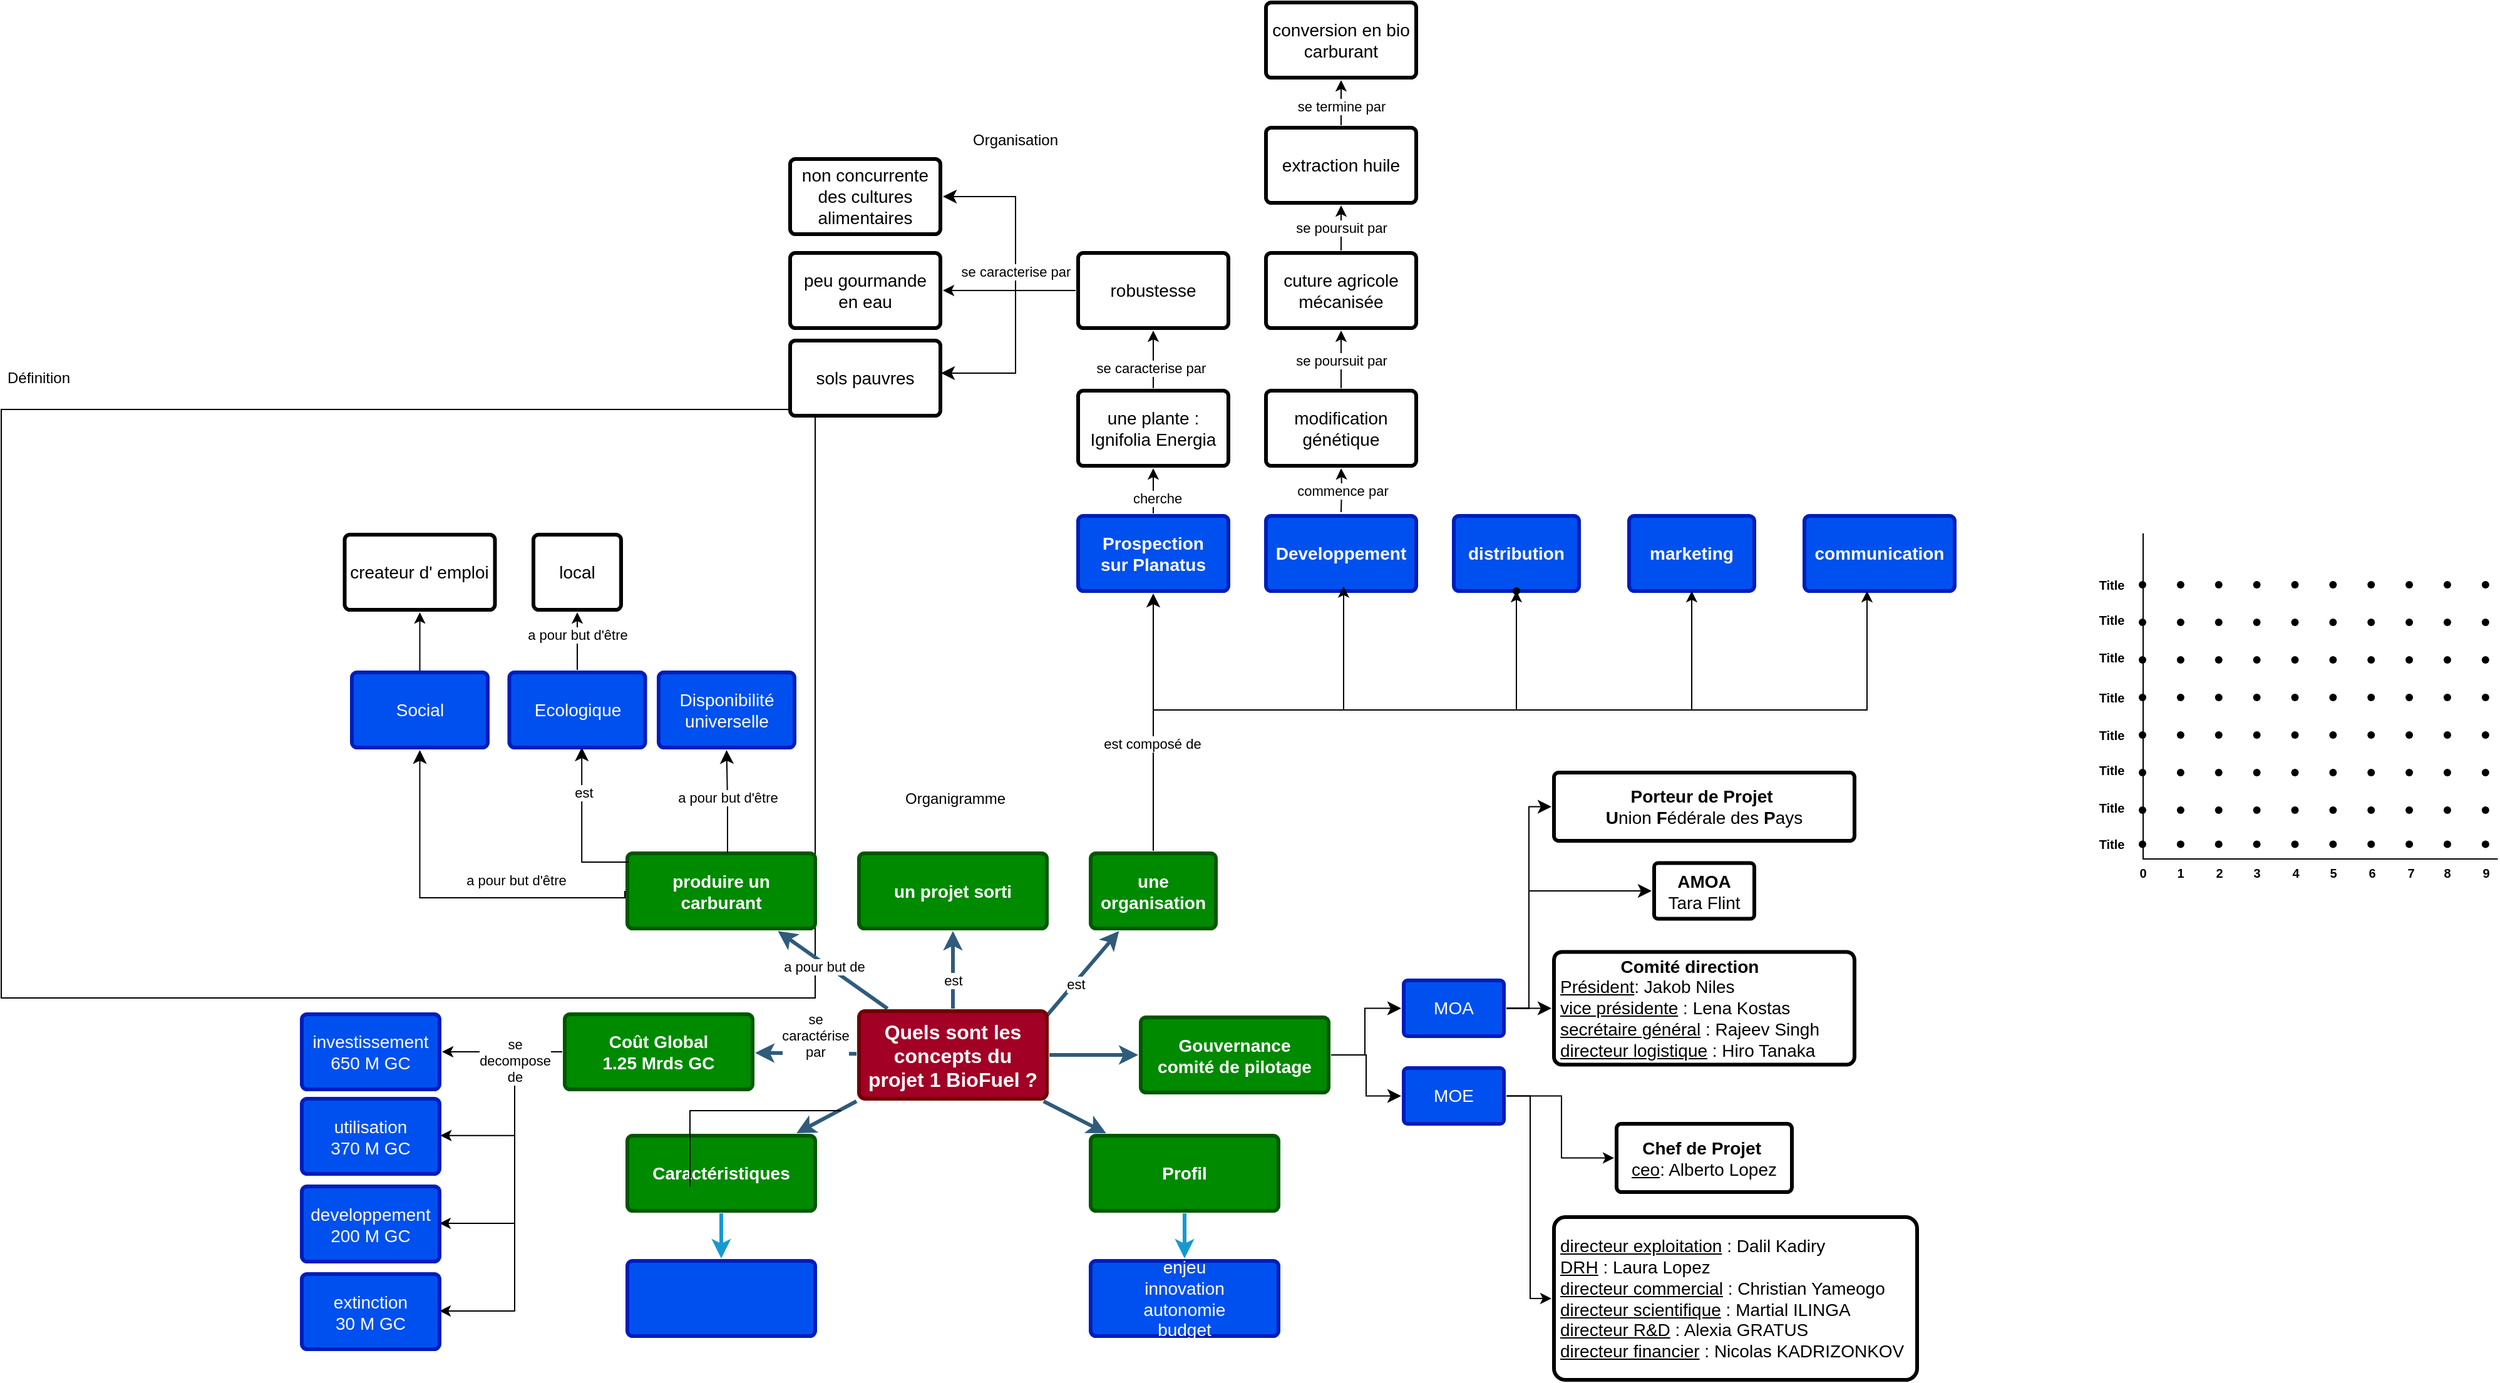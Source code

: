 <mxfile version="24.7.16">
  <diagram id="6a731a19-8d31-9384-78a2-239565b7b9f0" name="Page-1">
    <mxGraphModel dx="2221" dy="1413" grid="1" gridSize="10" guides="1" tooltips="1" connect="1" arrows="1" fold="1" page="1" pageScale="1" pageWidth="1169" pageHeight="827" background="none" math="0" shadow="0">
      <root>
        <mxCell id="0" />
        <mxCell id="1" parent="0" />
        <mxCell id="dY5pQCEzCTV9AAuhML3L-1864" value="" style="edgeStyle=elbowEdgeStyle;elbow=vertical;endArrow=classic;html=1;curved=0;rounded=0;endSize=8;startSize=8;entryX=1;entryY=0.5;entryDx=0;entryDy=0;" edge="1" parent="1" target="dY5pQCEzCTV9AAuhML3L-1805">
          <mxGeometry width="50" height="50" relative="1" as="geometry">
            <mxPoint x="620" y="-190" as="sourcePoint" />
            <mxPoint x="380" y="-140" as="targetPoint" />
            <Array as="points">
              <mxPoint x="590" y="-270" />
            </Array>
          </mxGeometry>
        </mxCell>
        <mxCell id="dY5pQCEzCTV9AAuhML3L-1788" value="" style="rounded=0;whiteSpace=wrap;html=1;fillColor=none;" vertex="1" parent="1">
          <mxGeometry x="-190" y="-100" width="650" height="470" as="geometry" />
        </mxCell>
        <mxCell id="1745" value="" style="edgeStyle=none;rounded=0;jumpStyle=none;html=1;shadow=0;labelBackgroundColor=none;startArrow=none;startFill=0;endArrow=classic;endFill=1;jettySize=auto;orthogonalLoop=1;strokeColor=#2F5B7C;strokeWidth=3;fontFamily=Helvetica;fontSize=16;fontColor=#23445D;spacing=5;" parent="1" source="1749" target="1764" edge="1">
          <mxGeometry relative="1" as="geometry" />
        </mxCell>
        <mxCell id="iDHe0-WgaR2ZryKW1Erz-1811" value="a pour but de" style="edgeLabel;html=1;align=center;verticalAlign=middle;resizable=0;points=[];" parent="1745" vertex="1" connectable="0">
          <mxGeometry x="0.138" y="2" relative="1" as="geometry">
            <mxPoint as="offset" />
          </mxGeometry>
        </mxCell>
        <mxCell id="1746" value="" style="edgeStyle=none;rounded=0;jumpStyle=none;html=1;shadow=0;labelBackgroundColor=none;startArrow=none;startFill=0;endArrow=classic;endFill=1;jettySize=auto;orthogonalLoop=1;strokeColor=#2F5B7C;strokeWidth=3;fontFamily=Helvetica;fontSize=16;fontColor=#23445D;spacing=5;" parent="1" target="1771" edge="1">
          <mxGeometry relative="1" as="geometry">
            <mxPoint x="640" y="390" as="sourcePoint" />
          </mxGeometry>
        </mxCell>
        <mxCell id="1747" value="" style="edgeStyle=none;rounded=0;jumpStyle=none;html=1;shadow=0;labelBackgroundColor=none;startArrow=none;startFill=0;endArrow=classic;endFill=1;jettySize=auto;orthogonalLoop=1;strokeColor=#2F5B7C;strokeWidth=3;fontFamily=Helvetica;fontSize=16;fontColor=#23445D;spacing=5;" parent="1" source="1749" target="1760" edge="1">
          <mxGeometry relative="1" as="geometry" />
        </mxCell>
        <mxCell id="1748" value="" style="edgeStyle=none;rounded=0;jumpStyle=none;html=1;shadow=0;labelBackgroundColor=none;startArrow=none;startFill=0;endArrow=classic;endFill=1;jettySize=auto;orthogonalLoop=1;strokeColor=#2F5B7C;strokeWidth=3;fontFamily=Helvetica;fontSize=16;fontColor=#23445D;spacing=5;" parent="1" source="1749" target="1753" edge="1">
          <mxGeometry relative="1" as="geometry" />
        </mxCell>
        <mxCell id="iDHe0-WgaR2ZryKW1Erz-1810" value="se &lt;br&gt;caractérise &lt;br&gt;par" style="edgeLabel;html=1;align=center;verticalAlign=middle;resizable=0;points=[];" parent="1748" vertex="1" connectable="0">
          <mxGeometry x="0.301" y="1" relative="1" as="geometry">
            <mxPoint x="19" y="-15" as="offset" />
          </mxGeometry>
        </mxCell>
        <mxCell id="1749" value="Quels sont les concepts du projet 1 BioFuel ?" style="rounded=1;whiteSpace=wrap;html=1;shadow=0;labelBackgroundColor=none;strokeColor=#6F0000;strokeWidth=3;fillColor=#a20025;fontFamily=Helvetica;fontSize=16;fontColor=#ffffff;align=center;fontStyle=1;spacing=5;arcSize=7;perimeterSpacing=2;" parent="1" vertex="1">
          <mxGeometry x="495" y="380.5" width="150" height="70" as="geometry" />
        </mxCell>
        <mxCell id="1753" value="Coût Global &lt;br&gt;1.25 Mrds GC" style="rounded=1;whiteSpace=wrap;html=1;shadow=0;labelBackgroundColor=none;strokeColor=#005700;strokeWidth=3;fillColor=#008a00;fontFamily=Helvetica;fontSize=14;fontColor=#ffffff;align=center;spacing=5;fontStyle=1;arcSize=7;perimeterSpacing=2;" parent="1" vertex="1">
          <mxGeometry x="260" y="383" width="150" height="60" as="geometry" />
        </mxCell>
        <mxCell id="1758" value="" style="edgeStyle=none;rounded=0;jumpStyle=none;html=1;shadow=0;labelBackgroundColor=none;startArrow=none;startFill=0;endArrow=classic;endFill=1;jettySize=auto;orthogonalLoop=1;strokeColor=#1699D3;strokeWidth=3;fontFamily=Helvetica;fontSize=14;fontColor=#FFFFFF;spacing=5;" parent="1" source="1760" target="1762" edge="1">
          <mxGeometry relative="1" as="geometry" />
        </mxCell>
        <mxCell id="1760" value="Profil" style="rounded=1;whiteSpace=wrap;html=1;shadow=0;labelBackgroundColor=none;strokeColor=#005700;strokeWidth=3;fillColor=#008a00;fontFamily=Helvetica;fontSize=14;fontColor=#ffffff;align=center;spacing=5;fontStyle=1;arcSize=7;perimeterSpacing=2;" parent="1" vertex="1">
          <mxGeometry x="680" y="480" width="150" height="60" as="geometry" />
        </mxCell>
        <mxCell id="1762" value="enjeu&lt;br&gt;innovation&lt;br&gt;autonomie&lt;br&gt;budget" style="rounded=1;whiteSpace=wrap;html=1;shadow=0;labelBackgroundColor=none;strokeColor=#001DBC;strokeWidth=3;fillColor=#0050ef;fontFamily=Helvetica;fontSize=14;fontColor=#ffffff;align=center;spacing=5;arcSize=7;perimeterSpacing=2;" parent="1" vertex="1">
          <mxGeometry x="680" y="580" width="150" height="60" as="geometry" />
        </mxCell>
        <mxCell id="1764" value="produire un carburant" style="rounded=1;whiteSpace=wrap;html=1;shadow=0;labelBackgroundColor=none;strokeColor=#005700;strokeWidth=3;fillColor=#008a00;fontFamily=Helvetica;fontSize=14;fontColor=#ffffff;align=center;spacing=5;fontStyle=1;arcSize=7;perimeterSpacing=2;" parent="1" vertex="1">
          <mxGeometry x="310" y="254.5" width="150" height="60" as="geometry" />
        </mxCell>
        <mxCell id="1771" value="une organisation" style="rounded=1;whiteSpace=wrap;html=1;shadow=0;labelBackgroundColor=none;strokeColor=#005700;strokeWidth=3;fillColor=#008a00;fontFamily=Helvetica;fontSize=14;fontColor=#ffffff;align=center;spacing=5;fontStyle=1;arcSize=7;perimeterSpacing=2;" parent="1" vertex="1">
          <mxGeometry x="680" y="254.5" width="100" height="60" as="geometry" />
        </mxCell>
        <mxCell id="iDHe0-WgaR2ZryKW1Erz-1779" value="" style="edgeStyle=none;rounded=0;jumpStyle=none;html=1;shadow=0;labelBackgroundColor=none;startArrow=none;startFill=0;endArrow=classic;endFill=1;jettySize=auto;orthogonalLoop=1;strokeColor=#2F5B7C;strokeWidth=3;fontFamily=Helvetica;fontSize=16;fontColor=#23445D;spacing=5;exitX=0.5;exitY=0;exitDx=0;exitDy=0;" parent="1" source="1749" target="iDHe0-WgaR2ZryKW1Erz-1780" edge="1">
          <mxGeometry relative="1" as="geometry">
            <mxPoint x="1080" y="359" as="sourcePoint" />
          </mxGeometry>
        </mxCell>
        <mxCell id="dY5pQCEzCTV9AAuhML3L-1779" value="est " style="edgeLabel;html=1;align=center;verticalAlign=middle;resizable=0;points=[];" vertex="1" connectable="0" parent="iDHe0-WgaR2ZryKW1Erz-1779">
          <mxGeometry x="-0.242" relative="1" as="geometry">
            <mxPoint y="1" as="offset" />
          </mxGeometry>
        </mxCell>
        <mxCell id="iDHe0-WgaR2ZryKW1Erz-1780" value="un projet sorti " style="rounded=1;whiteSpace=wrap;html=1;shadow=0;labelBackgroundColor=none;strokeColor=#005700;strokeWidth=3;fillColor=#008a00;fontFamily=Helvetica;fontSize=14;fontColor=#ffffff;align=center;spacing=5;fontStyle=1;arcSize=7;perimeterSpacing=2;" parent="1" vertex="1">
          <mxGeometry x="495" y="254.5" width="150" height="60" as="geometry" />
        </mxCell>
        <mxCell id="iDHe0-WgaR2ZryKW1Erz-1787" value="" style="edgeStyle=none;rounded=0;jumpStyle=none;html=1;shadow=0;labelBackgroundColor=none;startArrow=none;startFill=0;endArrow=classic;endFill=1;jettySize=auto;orthogonalLoop=1;strokeColor=#2F5B7C;strokeWidth=3;fontFamily=Helvetica;fontSize=16;fontColor=#23445D;spacing=5;entryX=0;entryY=0.5;entryDx=0;entryDy=0;exitX=1;exitY=0.5;exitDx=0;exitDy=0;" parent="1" source="1749" target="iDHe0-WgaR2ZryKW1Erz-1788" edge="1">
          <mxGeometry relative="1" as="geometry">
            <mxPoint x="810" y="564.5" as="sourcePoint" />
          </mxGeometry>
        </mxCell>
        <mxCell id="iDHe0-WgaR2ZryKW1Erz-1788" value="Gouvernance&lt;br&gt;comité de pilotage" style="rounded=1;whiteSpace=wrap;html=1;shadow=0;labelBackgroundColor=none;strokeColor=#005700;strokeWidth=3;fillColor=#008a00;fontFamily=Helvetica;fontSize=14;fontColor=#ffffff;align=center;spacing=5;fontStyle=1;arcSize=7;perimeterSpacing=2;" parent="1" vertex="1">
          <mxGeometry x="720" y="385.5" width="150" height="60" as="geometry" />
        </mxCell>
        <mxCell id="iDHe0-WgaR2ZryKW1Erz-1792" value="" style="edgeStyle=none;rounded=0;jumpStyle=none;html=1;shadow=0;labelBackgroundColor=none;startArrow=none;startFill=0;endArrow=classic;endFill=1;jettySize=auto;orthogonalLoop=1;strokeColor=#2F5B7C;strokeWidth=3;fontFamily=Helvetica;fontSize=16;fontColor=#23445D;spacing=5;exitX=0;exitY=1;exitDx=0;exitDy=0;" parent="1" source="1749" target="iDHe0-WgaR2ZryKW1Erz-1796" edge="1">
          <mxGeometry relative="1" as="geometry">
            <mxPoint x="320" y="440" as="sourcePoint" />
          </mxGeometry>
        </mxCell>
        <mxCell id="iDHe0-WgaR2ZryKW1Erz-1795" value="" style="edgeStyle=none;rounded=0;jumpStyle=none;html=1;shadow=0;labelBackgroundColor=none;startArrow=none;startFill=0;endArrow=classic;endFill=1;jettySize=auto;orthogonalLoop=1;strokeColor=#1699D3;strokeWidth=3;fontFamily=Helvetica;fontSize=14;fontColor=#FFFFFF;spacing=5;" parent="1" source="iDHe0-WgaR2ZryKW1Erz-1796" target="iDHe0-WgaR2ZryKW1Erz-1797" edge="1">
          <mxGeometry relative="1" as="geometry" />
        </mxCell>
        <mxCell id="iDHe0-WgaR2ZryKW1Erz-1796" value="Caractéristiques" style="rounded=1;whiteSpace=wrap;html=1;shadow=0;labelBackgroundColor=none;strokeColor=#005700;strokeWidth=3;fillColor=#008a00;fontFamily=Helvetica;fontSize=14;fontColor=#ffffff;align=center;spacing=5;fontStyle=1;arcSize=7;perimeterSpacing=2;" parent="1" vertex="1">
          <mxGeometry x="310" y="480" width="150" height="60" as="geometry" />
        </mxCell>
        <mxCell id="iDHe0-WgaR2ZryKW1Erz-1797" value="" style="rounded=1;whiteSpace=wrap;html=1;shadow=0;labelBackgroundColor=none;strokeColor=#001DBC;strokeWidth=3;fillColor=#0050ef;fontFamily=Helvetica;fontSize=14;fontColor=#ffffff;align=center;spacing=5;arcSize=7;perimeterSpacing=2;" parent="1" vertex="1">
          <mxGeometry x="310" y="580" width="150" height="60" as="geometry" />
        </mxCell>
        <mxCell id="iDHe0-WgaR2ZryKW1Erz-1814" value="" style="edgeStyle=elbowEdgeStyle;elbow=vertical;endArrow=classic;html=1;curved=0;rounded=0;endSize=8;startSize=8;" parent="1" edge="1" target="1767">
          <mxGeometry width="50" height="50" relative="1" as="geometry">
            <mxPoint x="390" y="254.5" as="sourcePoint" />
            <mxPoint x="390" y="190" as="targetPoint" />
          </mxGeometry>
        </mxCell>
        <mxCell id="iDHe0-WgaR2ZryKW1Erz-1815" value="" style="edgeStyle=elbowEdgeStyle;elbow=vertical;endArrow=classic;html=1;curved=0;rounded=0;endSize=8;startSize=8;entryX=0.5;entryY=1;entryDx=0;entryDy=0;exitX=0;exitY=0.5;exitDx=0;exitDy=0;" parent="1" target="iDHe0-WgaR2ZryKW1Erz-1801" edge="1" source="1764">
          <mxGeometry width="50" height="50" relative="1" as="geometry">
            <mxPoint x="390" y="250" as="sourcePoint" />
            <mxPoint x="400" y="180" as="targetPoint" />
            <Array as="points">
              <mxPoint x="230" y="290" />
            </Array>
          </mxGeometry>
        </mxCell>
        <mxCell id="iDHe0-WgaR2ZryKW1Erz-1818" value="a pour but d&#39;être" style="edgeLabel;html=1;align=center;verticalAlign=middle;resizable=0;points=[];" parent="iDHe0-WgaR2ZryKW1Erz-1815" vertex="1" connectable="0">
          <mxGeometry x="-0.165" relative="1" as="geometry">
            <mxPoint x="196" y="-80" as="offset" />
          </mxGeometry>
        </mxCell>
        <mxCell id="iDHe0-WgaR2ZryKW1Erz-1817" value="" style="edgeStyle=segmentEdgeStyle;endArrow=classic;html=1;curved=0;rounded=0;endSize=8;startSize=8;entryX=0.532;entryY=0.967;entryDx=0;entryDy=0;entryPerimeter=0;exitX=0.019;exitY=0.141;exitDx=0;exitDy=0;exitPerimeter=0;" parent="1" target="iDHe0-WgaR2ZryKW1Erz-1800" edge="1" source="1764">
          <mxGeometry width="50" height="50" relative="1" as="geometry">
            <mxPoint x="310" y="252" as="sourcePoint" />
            <mxPoint x="290" y="240" as="targetPoint" />
          </mxGeometry>
        </mxCell>
        <mxCell id="dY5pQCEzCTV9AAuhML3L-1850" value="est" style="edgeLabel;html=1;align=center;verticalAlign=middle;resizable=0;points=[];" vertex="1" connectable="0" parent="iDHe0-WgaR2ZryKW1Erz-1817">
          <mxGeometry x="0.446" y="-1" relative="1" as="geometry">
            <mxPoint as="offset" />
          </mxGeometry>
        </mxCell>
        <mxCell id="iDHe0-WgaR2ZryKW1Erz-1822" value="a pour but d&#39;être" style="edgeLabel;html=1;align=center;verticalAlign=middle;resizable=0;points=[];" parent="1" vertex="1" connectable="0">
          <mxGeometry x="250.002" y="280.002" as="geometry">
            <mxPoint x="-29" y="-4" as="offset" />
          </mxGeometry>
        </mxCell>
        <mxCell id="iDHe0-WgaR2ZryKW1Erz-1831" value="" style="endArrow=classic;html=1;rounded=0;exitX=0;exitY=0.5;exitDx=0;exitDy=0;entryX=1;entryY=0.5;entryDx=0;entryDy=0;edgeStyle=orthogonalEdgeStyle;elbow=vertical;" parent="1" source="1753" target="1755" edge="1">
          <mxGeometry width="50" height="50" relative="1" as="geometry">
            <mxPoint x="200" y="530" as="sourcePoint" />
            <mxPoint x="250" y="480" as="targetPoint" />
          </mxGeometry>
        </mxCell>
        <mxCell id="iDHe0-WgaR2ZryKW1Erz-1836" value="" style="endArrow=classic;html=1;rounded=0;entryX=0.988;entryY=0.49;entryDx=0;entryDy=0;edgeStyle=orthogonalEdgeStyle;elbow=vertical;entryPerimeter=0;" parent="1" target="iDHe0-WgaR2ZryKW1Erz-1825" edge="1">
          <mxGeometry width="50" height="50" relative="1" as="geometry">
            <mxPoint x="220" y="410" as="sourcePoint" />
            <mxPoint x="172" y="423" as="targetPoint" />
            <Array as="points">
              <mxPoint x="220" y="480" />
            </Array>
          </mxGeometry>
        </mxCell>
        <mxCell id="iDHe0-WgaR2ZryKW1Erz-1839" value="se &lt;br&gt;decompose&lt;br&gt; de " style="edgeLabel;html=1;align=center;verticalAlign=middle;resizable=0;points=[];" parent="iDHe0-WgaR2ZryKW1Erz-1836" vertex="1" connectable="0">
          <mxGeometry x="-1" y="-1" relative="1" as="geometry">
            <mxPoint x="1" y="10" as="offset" />
          </mxGeometry>
        </mxCell>
        <mxCell id="iDHe0-WgaR2ZryKW1Erz-1837" value="" style="endArrow=classic;html=1;rounded=0;entryX=0.988;entryY=0.49;entryDx=0;entryDy=0;edgeStyle=orthogonalEdgeStyle;elbow=vertical;entryPerimeter=0;" parent="1" edge="1">
          <mxGeometry width="50" height="50" relative="1" as="geometry">
            <mxPoint x="220" y="480" as="sourcePoint" />
            <mxPoint x="160" y="550" as="targetPoint" />
            <Array as="points">
              <mxPoint x="220" y="550" />
            </Array>
          </mxGeometry>
        </mxCell>
        <mxCell id="iDHe0-WgaR2ZryKW1Erz-1838" value="" style="endArrow=classic;html=1;rounded=0;entryX=0.988;entryY=0.49;entryDx=0;entryDy=0;edgeStyle=orthogonalEdgeStyle;elbow=vertical;entryPerimeter=0;" parent="1" edge="1">
          <mxGeometry width="50" height="50" relative="1" as="geometry">
            <mxPoint x="220" y="550" as="sourcePoint" />
            <mxPoint x="160" y="620" as="targetPoint" />
            <Array as="points">
              <mxPoint x="220" y="620" />
            </Array>
          </mxGeometry>
        </mxCell>
        <mxCell id="iDHe0-WgaR2ZryKW1Erz-1840" value="" style="group" parent="1" vertex="1" connectable="0">
          <mxGeometry x="50" y="383" width="110" height="267.5" as="geometry" />
        </mxCell>
        <mxCell id="1755" value="&lt;div&gt;&lt;br&gt;&lt;/div&gt;&lt;div&gt;investissement&lt;/div&gt;650 M GC&lt;div&gt;&lt;br&gt;&lt;/div&gt;" style="rounded=1;whiteSpace=wrap;html=1;shadow=0;labelBackgroundColor=none;strokeColor=#001DBC;strokeWidth=3;fillColor=#0050ef;fontFamily=Helvetica;fontSize=14;fontColor=#ffffff;align=center;spacing=5;fontStyle=0;arcSize=7;perimeterSpacing=2;" parent="iDHe0-WgaR2ZryKW1Erz-1840" vertex="1">
          <mxGeometry width="110" height="60" as="geometry" />
        </mxCell>
        <mxCell id="iDHe0-WgaR2ZryKW1Erz-1825" value="&lt;br&gt;&lt;div&gt;utilisation&lt;/div&gt;370 M GC&lt;div&gt;&lt;br&gt;&lt;/div&gt;" style="rounded=1;whiteSpace=wrap;html=1;shadow=0;labelBackgroundColor=none;strokeColor=#001DBC;strokeWidth=3;fillColor=#0050ef;fontFamily=Helvetica;fontSize=14;fontColor=#ffffff;align=center;spacing=5;fontStyle=0;arcSize=7;perimeterSpacing=2;" parent="iDHe0-WgaR2ZryKW1Erz-1840" vertex="1">
          <mxGeometry y="67.5" width="110.0" height="60" as="geometry" />
        </mxCell>
        <mxCell id="iDHe0-WgaR2ZryKW1Erz-1826" value="&lt;div&gt;&lt;br&gt;&lt;/div&gt;&lt;div&gt;developpement&lt;/div&gt;200 M GC&lt;div&gt;&lt;br&gt;&lt;/div&gt;" style="rounded=1;whiteSpace=wrap;html=1;shadow=0;labelBackgroundColor=none;strokeColor=#001DBC;strokeWidth=3;fillColor=#0050ef;fontFamily=Helvetica;fontSize=14;fontColor=#ffffff;align=center;spacing=5;fontStyle=0;arcSize=7;perimeterSpacing=2;" parent="iDHe0-WgaR2ZryKW1Erz-1840" vertex="1">
          <mxGeometry y="137.5" width="110.0" height="60" as="geometry" />
        </mxCell>
        <mxCell id="iDHe0-WgaR2ZryKW1Erz-1827" value="&lt;br&gt;&lt;div&gt;extinction&lt;/div&gt;30 M GC&lt;div&gt;&lt;br&gt;&lt;/div&gt;" style="rounded=1;whiteSpace=wrap;html=1;shadow=0;labelBackgroundColor=none;strokeColor=#001DBC;strokeWidth=3;fillColor=#0050ef;fontFamily=Helvetica;fontSize=14;fontColor=#ffffff;align=center;spacing=5;fontStyle=0;arcSize=7;perimeterSpacing=2;" parent="iDHe0-WgaR2ZryKW1Erz-1840" vertex="1">
          <mxGeometry y="207.5" width="110.0" height="60" as="geometry" />
        </mxCell>
        <mxCell id="iDHe0-WgaR2ZryKW1Erz-1841" value="Organigramme" style="text;whiteSpace=wrap;html=1;" parent="1" vertex="1">
          <mxGeometry x="530" y="197.25" width="110" height="40" as="geometry" />
        </mxCell>
        <mxCell id="iDHe0-WgaR2ZryKW1Erz-1789" value="MOA" style="rounded=1;whiteSpace=wrap;html=1;shadow=0;labelBackgroundColor=none;strokeColor=#001DBC;strokeWidth=3;fillColor=#0050ef;fontFamily=Helvetica;fontSize=14;fontColor=#ffffff;align=center;spacing=5;fontStyle=0;arcSize=7;perimeterSpacing=2;" parent="1" vertex="1">
          <mxGeometry x="930" y="356" width="80" height="44.5" as="geometry" />
        </mxCell>
        <mxCell id="dY5pQCEzCTV9AAuhML3L-1872" style="edgeStyle=elbowEdgeStyle;rounded=0;orthogonalLoop=1;jettySize=auto;html=1;exitX=1;exitY=0.5;exitDx=0;exitDy=0;" edge="1" parent="1" source="iDHe0-WgaR2ZryKW1Erz-1845" target="iDHe0-WgaR2ZryKW1Erz-1853">
          <mxGeometry relative="1" as="geometry" />
        </mxCell>
        <mxCell id="iDHe0-WgaR2ZryKW1Erz-1845" value="MOE" style="rounded=1;whiteSpace=wrap;html=1;shadow=0;labelBackgroundColor=none;strokeColor=#001DBC;strokeWidth=3;fillColor=#0050ef;fontFamily=Helvetica;fontSize=14;fontColor=#ffffff;align=center;spacing=5;fontStyle=0;arcSize=7;perimeterSpacing=2;" parent="1" vertex="1">
          <mxGeometry x="930" y="426" width="80" height="44.5" as="geometry" />
        </mxCell>
        <mxCell id="iDHe0-WgaR2ZryKW1Erz-1849" value="&lt;b&gt;AMOA&lt;/b&gt; &lt;br&gt;Tara Flint" style="rounded=1;whiteSpace=wrap;html=1;shadow=0;labelBackgroundColor=none;strokeWidth=3;fontFamily=Helvetica;fontSize=14;align=center;spacing=5;fontStyle=0;arcSize=7;perimeterSpacing=2;" parent="1" vertex="1">
          <mxGeometry x="1130" y="262.25" width="80" height="44.5" as="geometry" />
        </mxCell>
        <mxCell id="iDHe0-WgaR2ZryKW1Erz-1850" value="&lt;div align=&quot;center&quot;&gt;&lt;b&gt;Comité direction &lt;/b&gt;&lt;/div&gt;&lt;div&gt;&lt;u&gt;Président&lt;/u&gt;: Jakob Niles&lt;/div&gt;&lt;div&gt;&lt;u&gt;vice présidente&lt;/u&gt; : Lena Kostas&lt;/div&gt;&lt;div&gt;&lt;u&gt;secrétaire général&lt;/u&gt; : Rajeev Singh&lt;br&gt;&lt;u&gt;directeur logistique&lt;/u&gt; : Hiro Tanaka&lt;br&gt;&lt;/div&gt;" style="rounded=1;whiteSpace=wrap;html=1;shadow=0;labelBackgroundColor=none;strokeWidth=3;fontFamily=Helvetica;fontSize=14;align=left;spacing=5;fontStyle=0;arcSize=7;perimeterSpacing=2;" parent="1" vertex="1">
          <mxGeometry x="1050" y="333.25" width="240" height="90" as="geometry" />
        </mxCell>
        <mxCell id="iDHe0-WgaR2ZryKW1Erz-1851" value="&lt;div&gt;&lt;b&gt;Porteur de Projet&lt;/b&gt;&amp;nbsp;&lt;/div&gt;&lt;div&gt;&lt;b&gt;U&lt;/b&gt;nion &lt;b&gt;F&lt;/b&gt;édérale des &lt;b&gt;P&lt;/b&gt;ays&lt;/div&gt;" style="rounded=1;whiteSpace=wrap;html=1;shadow=0;labelBackgroundColor=none;strokeWidth=3;fontFamily=Helvetica;fontSize=14;align=center;spacing=5;fontStyle=0;arcSize=7;perimeterSpacing=2;" parent="1" vertex="1">
          <mxGeometry x="1050" y="190" width="240" height="54.5" as="geometry" />
        </mxCell>
        <mxCell id="iDHe0-WgaR2ZryKW1Erz-1852" value="&lt;div&gt;&lt;u&gt;directeur exploitation&lt;/u&gt; : Dalil Kadiry&lt;br&gt;&lt;/div&gt;&lt;div&gt;&lt;u&gt;DRH&lt;/u&gt; : Laura Lopez&lt;br&gt;&lt;u&gt;directeur commercial&lt;/u&gt; : Christian Yameogo&lt;/div&gt;&lt;div&gt;&lt;u&gt;directeur scientifique&lt;/u&gt; : Martial ILINGA&lt;/div&gt;&lt;div&gt;&lt;u&gt;directeur R&amp;amp;D&lt;/u&gt; : Alexia GRATUS&lt;/div&gt;&lt;div&gt;&lt;u&gt;directeur financier&lt;/u&gt; : Nicolas KADRIZONKOV&lt;br&gt;&lt;/div&gt;" style="rounded=1;whiteSpace=wrap;html=1;shadow=0;labelBackgroundColor=none;strokeWidth=3;fontFamily=Helvetica;fontSize=14;align=left;spacing=5;fontStyle=0;arcSize=7;perimeterSpacing=2;" parent="1" vertex="1">
          <mxGeometry x="1050" y="545" width="290" height="130" as="geometry" />
        </mxCell>
        <mxCell id="iDHe0-WgaR2ZryKW1Erz-1853" value="&lt;div&gt;&lt;b&gt;Chef de Projet&lt;/b&gt;&amp;nbsp;&lt;/div&gt;&lt;div align=&quot;left&quot;&gt;&lt;u&gt;ceo&lt;/u&gt;: Alberto Lopez&lt;/div&gt;" style="rounded=1;whiteSpace=wrap;html=1;shadow=0;labelBackgroundColor=none;strokeWidth=3;fontFamily=Helvetica;fontSize=14;align=center;spacing=5;fontStyle=0;arcSize=7;perimeterSpacing=2;" parent="1" vertex="1">
          <mxGeometry x="1100" y="470.5" width="140" height="54.5" as="geometry" />
        </mxCell>
        <mxCell id="dY5pQCEzCTV9AAuhML3L-1783" value="" style="group" vertex="1" connectable="0" parent="1">
          <mxGeometry x="100" width="340.0" height="170" as="geometry" />
        </mxCell>
        <mxCell id="iDHe0-WgaR2ZryKW1Erz-1820" value="" style="endArrow=classic;html=1;rounded=0;entryX=0.5;entryY=1;entryDx=0;entryDy=0;" parent="dY5pQCEzCTV9AAuhML3L-1783" target="iDHe0-WgaR2ZryKW1Erz-1802" edge="1">
          <mxGeometry width="50" height="50" relative="1" as="geometry">
            <mxPoint x="44.26" y="110" as="sourcePoint" />
            <mxPoint x="34.26" y="-80" as="targetPoint" />
          </mxGeometry>
        </mxCell>
        <mxCell id="iDHe0-WgaR2ZryKW1Erz-1802" value="createur d&#39; emploi" style="rounded=1;whiteSpace=wrap;html=1;shadow=0;labelBackgroundColor=none;strokeWidth=3;fontFamily=Helvetica;fontSize=14;align=center;spacing=5;arcSize=7;perimeterSpacing=2;" parent="dY5pQCEzCTV9AAuhML3L-1783" vertex="1">
          <mxGeometry x="-15.74" width="120" height="60" as="geometry" />
        </mxCell>
        <mxCell id="iDHe0-WgaR2ZryKW1Erz-1804" value="local" style="rounded=1;whiteSpace=wrap;html=1;shadow=0;labelBackgroundColor=none;strokeWidth=3;fontFamily=Helvetica;fontSize=14;align=center;spacing=5;arcSize=7;perimeterSpacing=2;" parent="dY5pQCEzCTV9AAuhML3L-1783" vertex="1">
          <mxGeometry x="135" width="70" height="60" as="geometry" />
        </mxCell>
        <mxCell id="iDHe0-WgaR2ZryKW1Erz-1823" value="" style="endArrow=classic;html=1;rounded=0;entryX=0.5;entryY=1;entryDx=0;entryDy=0;" parent="dY5pQCEzCTV9AAuhML3L-1783" target="iDHe0-WgaR2ZryKW1Erz-1804" edge="1" source="iDHe0-WgaR2ZryKW1Erz-1800">
          <mxGeometry width="50" height="50" relative="1" as="geometry">
            <mxPoint x="170.5" y="110" as="sourcePoint" />
            <mxPoint x="169.5" y="42" as="targetPoint" />
          </mxGeometry>
        </mxCell>
        <mxCell id="iDHe0-WgaR2ZryKW1Erz-1824" value="a pour but d&#39;être" style="edgeLabel;html=1;align=center;verticalAlign=middle;resizable=0;points=[];" parent="dY5pQCEzCTV9AAuhML3L-1783" vertex="1" connectable="0">
          <mxGeometry x="170.003" y="80.003" as="geometry" />
        </mxCell>
        <mxCell id="1767" value="Disponibilité universelle" style="rounded=1;whiteSpace=wrap;html=1;shadow=0;labelBackgroundColor=none;strokeColor=#001DBC;strokeWidth=3;fillColor=#0050ef;fontFamily=Helvetica;fontSize=14;fontColor=#ffffff;align=center;spacing=5;arcSize=7;perimeterSpacing=2;" parent="dY5pQCEzCTV9AAuhML3L-1783" vertex="1">
          <mxGeometry x="234.999" y="110" width="108.511" height="60" as="geometry" />
        </mxCell>
        <mxCell id="iDHe0-WgaR2ZryKW1Erz-1800" value="Ecologique" style="rounded=1;whiteSpace=wrap;html=1;shadow=0;labelBackgroundColor=none;strokeColor=#001DBC;strokeWidth=3;fillColor=#0050ef;fontFamily=Helvetica;fontSize=14;fontColor=#ffffff;align=center;spacing=5;arcSize=7;perimeterSpacing=2;" parent="dY5pQCEzCTV9AAuhML3L-1783" vertex="1">
          <mxGeometry x="115.745" y="110" width="108.511" height="60" as="geometry" />
        </mxCell>
        <mxCell id="iDHe0-WgaR2ZryKW1Erz-1801" value="Social" style="rounded=1;whiteSpace=wrap;html=1;shadow=0;labelBackgroundColor=none;strokeColor=#001DBC;strokeWidth=3;fillColor=#0050ef;fontFamily=Helvetica;fontSize=14;fontColor=#ffffff;align=center;spacing=5;arcSize=7;perimeterSpacing=2;" parent="dY5pQCEzCTV9AAuhML3L-1783" vertex="1">
          <mxGeometry x="-10" y="110" width="108.511" height="60" as="geometry" />
        </mxCell>
        <mxCell id="dY5pQCEzCTV9AAuhML3L-1789" value="" style="edgeStyle=elbowEdgeStyle;elbow=horizontal;endArrow=classic;html=1;curved=0;rounded=0;endSize=8;startSize=8;exitX=0.5;exitY=0;exitDx=0;exitDy=0;" edge="1" parent="1" source="1771" target="1778">
          <mxGeometry width="50" height="50" relative="1" as="geometry">
            <mxPoint x="730.41" y="254.5" as="sourcePoint" />
            <mxPoint x="729.41" y="172" as="targetPoint" />
          </mxGeometry>
        </mxCell>
        <mxCell id="dY5pQCEzCTV9AAuhML3L-1796" value="est composé de " style="edgeLabel;html=1;align=center;verticalAlign=middle;resizable=0;points=[];" vertex="1" connectable="0" parent="dY5pQCEzCTV9AAuhML3L-1789">
          <mxGeometry x="-0.161" y="1" relative="1" as="geometry">
            <mxPoint as="offset" />
          </mxGeometry>
        </mxCell>
        <mxCell id="dY5pQCEzCTV9AAuhML3L-1794" value="Organisation" style="text;html=1;align=center;verticalAlign=middle;whiteSpace=wrap;rounded=0;" vertex="1" parent="1">
          <mxGeometry x="590" y="-330" width="60" height="30" as="geometry" />
        </mxCell>
        <mxCell id="dY5pQCEzCTV9AAuhML3L-1795" value="Définition" style="text;html=1;align=center;verticalAlign=middle;whiteSpace=wrap;rounded=0;" vertex="1" parent="1">
          <mxGeometry x="-190" y="-140" width="60" height="30" as="geometry" />
        </mxCell>
        <mxCell id="dY5pQCEzCTV9AAuhML3L-1802" value="sols pauvres" style="rounded=1;whiteSpace=wrap;html=1;shadow=0;labelBackgroundColor=none;strokeWidth=3;fontFamily=Helvetica;fontSize=14;align=center;spacing=5;fontStyle=0;arcSize=7;perimeterSpacing=2;" vertex="1" parent="1">
          <mxGeometry x="440" y="-155" width="120" height="60" as="geometry" />
        </mxCell>
        <mxCell id="dY5pQCEzCTV9AAuhML3L-1804" value="peu gourmande en eau" style="rounded=1;whiteSpace=wrap;html=1;shadow=0;labelBackgroundColor=none;strokeWidth=3;fontFamily=Helvetica;fontSize=14;align=center;spacing=5;fontStyle=0;arcSize=7;perimeterSpacing=2;" vertex="1" parent="1">
          <mxGeometry x="440" y="-225" width="120" height="60" as="geometry" />
        </mxCell>
        <mxCell id="dY5pQCEzCTV9AAuhML3L-1805" value="non concurrente des cultures alimentaires" style="rounded=1;whiteSpace=wrap;html=1;shadow=0;labelBackgroundColor=none;strokeWidth=3;fontFamily=Helvetica;fontSize=14;align=center;spacing=5;fontStyle=0;arcSize=7;perimeterSpacing=2;" vertex="1" parent="1">
          <mxGeometry x="440" y="-300" width="120" height="60" as="geometry" />
        </mxCell>
        <mxCell id="dY5pQCEzCTV9AAuhML3L-1825" value="est " style="edgeLabel;html=1;align=center;verticalAlign=middle;resizable=0;points=[];" vertex="1" connectable="0" parent="1">
          <mxGeometry x="580" y="366.052" as="geometry">
            <mxPoint x="88" y="-7" as="offset" />
          </mxGeometry>
        </mxCell>
        <mxCell id="dY5pQCEzCTV9AAuhML3L-1831" value="" style="group;fontStyle=1" vertex="1" connectable="0" parent="1">
          <mxGeometry x="670" y="-425" width="760" height="485" as="geometry" />
        </mxCell>
        <mxCell id="dY5pQCEzCTV9AAuhML3L-1807" value="" style="edgeStyle=orthogonalEdgeStyle;rounded=0;orthogonalLoop=1;jettySize=auto;html=1;" edge="1" parent="dY5pQCEzCTV9AAuhML3L-1831" target="dY5pQCEzCTV9AAuhML3L-1806">
          <mxGeometry relative="1" as="geometry">
            <mxPoint x="210" y="407" as="sourcePoint" />
          </mxGeometry>
        </mxCell>
        <mxCell id="dY5pQCEzCTV9AAuhML3L-1814" value="commence par" style="edgeLabel;html=1;align=center;verticalAlign=middle;resizable=0;points=[];" vertex="1" connectable="0" parent="dY5pQCEzCTV9AAuhML3L-1807">
          <mxGeometry x="0.129" y="-5" relative="1" as="geometry">
            <mxPoint y="8" as="offset" />
          </mxGeometry>
        </mxCell>
        <mxCell id="1778" value="&lt;b&gt;Prospection&lt;br&gt;sur Planatus&lt;br&gt;&lt;/b&gt;" style="rounded=1;whiteSpace=wrap;html=1;shadow=0;labelBackgroundColor=none;strokeColor=#001DBC;strokeWidth=3;fillColor=#0050ef;fontFamily=Helvetica;fontSize=14;fontColor=#ffffff;align=center;spacing=5;fontStyle=0;arcSize=7;perimeterSpacing=2;" parent="dY5pQCEzCTV9AAuhML3L-1831" vertex="1">
          <mxGeometry y="410" width="120" height="60" as="geometry" />
        </mxCell>
        <mxCell id="dY5pQCEzCTV9AAuhML3L-1820" value="Developpement" style="rounded=1;whiteSpace=wrap;html=1;shadow=0;labelBackgroundColor=none;strokeColor=#001DBC;strokeWidth=3;fillColor=#0050ef;fontFamily=Helvetica;fontSize=14;fontColor=#ffffff;align=center;spacing=5;fontStyle=1;arcSize=7;perimeterSpacing=2;" vertex="1" parent="dY5pQCEzCTV9AAuhML3L-1831">
          <mxGeometry x="150" y="410" width="120" height="60" as="geometry" />
        </mxCell>
        <mxCell id="dY5pQCEzCTV9AAuhML3L-1822" value="distribution" style="rounded=1;whiteSpace=wrap;html=1;shadow=0;labelBackgroundColor=none;strokeColor=#001DBC;strokeWidth=3;fillColor=#0050ef;fontFamily=Helvetica;fontSize=14;fontColor=#ffffff;align=center;spacing=5;fontStyle=1;arcSize=7;perimeterSpacing=2;" vertex="1" parent="dY5pQCEzCTV9AAuhML3L-1831">
          <mxGeometry x="300" y="410" width="100" height="60" as="geometry" />
        </mxCell>
        <mxCell id="dY5pQCEzCTV9AAuhML3L-1809" value="" style="edgeStyle=orthogonalEdgeStyle;rounded=0;orthogonalLoop=1;jettySize=auto;html=1;" edge="1" parent="dY5pQCEzCTV9AAuhML3L-1831" source="dY5pQCEzCTV9AAuhML3L-1806" target="dY5pQCEzCTV9AAuhML3L-1808">
          <mxGeometry relative="1" as="geometry" />
        </mxCell>
        <mxCell id="dY5pQCEzCTV9AAuhML3L-1815" value="se poursuit par" style="edgeLabel;html=1;align=center;verticalAlign=middle;resizable=0;points=[];" vertex="1" connectable="0" parent="dY5pQCEzCTV9AAuhML3L-1809">
          <mxGeometry x="-0.031" relative="1" as="geometry">
            <mxPoint as="offset" />
          </mxGeometry>
        </mxCell>
        <mxCell id="dY5pQCEzCTV9AAuhML3L-1806" value="modification génétique" style="rounded=1;whiteSpace=wrap;html=1;shadow=0;labelBackgroundColor=none;strokeWidth=3;fontFamily=Helvetica;fontSize=14;align=center;spacing=5;fontStyle=0;arcSize=7;perimeterSpacing=2;" vertex="1" parent="dY5pQCEzCTV9AAuhML3L-1831">
          <mxGeometry x="150" y="310" width="120" height="60" as="geometry" />
        </mxCell>
        <mxCell id="dY5pQCEzCTV9AAuhML3L-1811" value="" style="edgeStyle=orthogonalEdgeStyle;rounded=0;orthogonalLoop=1;jettySize=auto;html=1;" edge="1" parent="dY5pQCEzCTV9AAuhML3L-1831" source="dY5pQCEzCTV9AAuhML3L-1808" target="dY5pQCEzCTV9AAuhML3L-1810">
          <mxGeometry relative="1" as="geometry" />
        </mxCell>
        <mxCell id="dY5pQCEzCTV9AAuhML3L-1816" value="se poursuit par" style="edgeLabel;html=1;align=center;verticalAlign=middle;resizable=0;points=[];" vertex="1" connectable="0" parent="dY5pQCEzCTV9AAuhML3L-1811">
          <mxGeometry relative="1" as="geometry">
            <mxPoint as="offset" />
          </mxGeometry>
        </mxCell>
        <mxCell id="dY5pQCEzCTV9AAuhML3L-1808" value="cuture agricole mécanisée" style="rounded=1;whiteSpace=wrap;html=1;shadow=0;labelBackgroundColor=none;strokeWidth=3;fontFamily=Helvetica;fontSize=14;align=center;spacing=5;fontStyle=0;arcSize=7;perimeterSpacing=2;" vertex="1" parent="dY5pQCEzCTV9AAuhML3L-1831">
          <mxGeometry x="150" y="200" width="120" height="60" as="geometry" />
        </mxCell>
        <mxCell id="dY5pQCEzCTV9AAuhML3L-1813" value="" style="edgeStyle=orthogonalEdgeStyle;rounded=0;orthogonalLoop=1;jettySize=auto;html=1;" edge="1" parent="dY5pQCEzCTV9AAuhML3L-1831" source="dY5pQCEzCTV9AAuhML3L-1810" target="dY5pQCEzCTV9AAuhML3L-1812">
          <mxGeometry relative="1" as="geometry" />
        </mxCell>
        <mxCell id="dY5pQCEzCTV9AAuhML3L-1817" value="se termine par" style="edgeLabel;html=1;align=center;verticalAlign=middle;resizable=0;points=[];" vertex="1" connectable="0" parent="dY5pQCEzCTV9AAuhML3L-1813">
          <mxGeometry x="-0.159" relative="1" as="geometry">
            <mxPoint as="offset" />
          </mxGeometry>
        </mxCell>
        <mxCell id="dY5pQCEzCTV9AAuhML3L-1810" value="extraction huile" style="rounded=1;whiteSpace=wrap;html=1;shadow=0;labelBackgroundColor=none;strokeWidth=3;fontFamily=Helvetica;fontSize=14;align=center;spacing=5;fontStyle=0;arcSize=7;perimeterSpacing=2;" vertex="1" parent="dY5pQCEzCTV9AAuhML3L-1831">
          <mxGeometry x="150" y="100" width="120" height="60" as="geometry" />
        </mxCell>
        <mxCell id="dY5pQCEzCTV9AAuhML3L-1812" value="conversion en bio carburant" style="rounded=1;whiteSpace=wrap;html=1;shadow=0;labelBackgroundColor=none;strokeWidth=3;fontFamily=Helvetica;fontSize=14;align=center;spacing=5;fontStyle=0;arcSize=7;perimeterSpacing=2;" vertex="1" parent="dY5pQCEzCTV9AAuhML3L-1831">
          <mxGeometry x="150" width="120" height="60" as="geometry" />
        </mxCell>
        <mxCell id="dY5pQCEzCTV9AAuhML3L-1827" value="marketing" style="rounded=1;whiteSpace=wrap;html=1;shadow=0;labelBackgroundColor=none;strokeColor=#001DBC;strokeWidth=3;fillColor=#0050ef;fontFamily=Helvetica;fontSize=14;fontColor=#ffffff;align=center;spacing=5;fontStyle=1;arcSize=7;perimeterSpacing=2;" vertex="1" parent="dY5pQCEzCTV9AAuhML3L-1831">
          <mxGeometry x="440" y="410" width="100" height="60" as="geometry" />
        </mxCell>
        <mxCell id="dY5pQCEzCTV9AAuhML3L-1829" value="communication" style="rounded=1;whiteSpace=wrap;html=1;shadow=0;labelBackgroundColor=none;strokeColor=#001DBC;strokeWidth=3;fillColor=#0050ef;fontFamily=Helvetica;fontSize=14;fontColor=#ffffff;align=center;spacing=5;fontStyle=1;arcSize=7;perimeterSpacing=2;" vertex="1" parent="dY5pQCEzCTV9AAuhML3L-1831">
          <mxGeometry x="580" y="410" width="120" height="60" as="geometry" />
        </mxCell>
        <mxCell id="dY5pQCEzCTV9AAuhML3L-1851" value="une plante :&lt;br&gt;Ignifolia Energia" style="rounded=1;whiteSpace=wrap;html=1;shadow=0;labelBackgroundColor=none;strokeWidth=3;fontFamily=Helvetica;fontSize=14;align=center;spacing=5;fontStyle=0;arcSize=7;perimeterSpacing=2;" vertex="1" parent="dY5pQCEzCTV9AAuhML3L-1831">
          <mxGeometry y="310" width="120" height="60" as="geometry" />
        </mxCell>
        <mxCell id="dY5pQCEzCTV9AAuhML3L-1852" value="" style="edgeStyle=elbowEdgeStyle;rounded=0;orthogonalLoop=1;jettySize=auto;html=1;elbow=horizontal;" edge="1" parent="dY5pQCEzCTV9AAuhML3L-1831" source="1778" target="dY5pQCEzCTV9AAuhML3L-1851">
          <mxGeometry relative="1" as="geometry" />
        </mxCell>
        <mxCell id="dY5pQCEzCTV9AAuhML3L-1853" value="cherche" style="edgeLabel;html=1;align=center;verticalAlign=middle;resizable=0;points=[];" vertex="1" connectable="0" parent="dY5pQCEzCTV9AAuhML3L-1852">
          <mxGeometry x="-0.338" y="-3" relative="1" as="geometry">
            <mxPoint as="offset" />
          </mxGeometry>
        </mxCell>
        <mxCell id="dY5pQCEzCTV9AAuhML3L-1854" value="robustesse" style="rounded=1;whiteSpace=wrap;html=1;shadow=0;labelBackgroundColor=none;strokeWidth=3;fontFamily=Helvetica;fontSize=14;align=center;spacing=5;fontStyle=0;arcSize=7;perimeterSpacing=2;" vertex="1" parent="dY5pQCEzCTV9AAuhML3L-1831">
          <mxGeometry y="200" width="120" height="60" as="geometry" />
        </mxCell>
        <mxCell id="dY5pQCEzCTV9AAuhML3L-1855" value="" style="edgeStyle=elbowEdgeStyle;rounded=0;orthogonalLoop=1;jettySize=auto;html=1;" edge="1" parent="dY5pQCEzCTV9AAuhML3L-1831" source="dY5pQCEzCTV9AAuhML3L-1851" target="dY5pQCEzCTV9AAuhML3L-1854">
          <mxGeometry relative="1" as="geometry" />
        </mxCell>
        <mxCell id="dY5pQCEzCTV9AAuhML3L-1856" value="se caracterise par" style="edgeLabel;html=1;align=center;verticalAlign=middle;resizable=0;points=[];" vertex="1" connectable="0" parent="dY5pQCEzCTV9AAuhML3L-1855">
          <mxGeometry x="-0.315" y="2" relative="1" as="geometry">
            <mxPoint as="offset" />
          </mxGeometry>
        </mxCell>
        <mxCell id="dY5pQCEzCTV9AAuhML3L-1840" style="edgeStyle=elbowEdgeStyle;rounded=0;orthogonalLoop=1;jettySize=auto;html=1;entryX=0.515;entryY=0.911;entryDx=0;entryDy=0;entryPerimeter=0;" edge="1" parent="1" target="dY5pQCEzCTV9AAuhML3L-1820">
          <mxGeometry relative="1" as="geometry">
            <mxPoint x="730" y="140" as="sourcePoint" />
            <Array as="points">
              <mxPoint x="882" y="90" />
            </Array>
          </mxGeometry>
        </mxCell>
        <mxCell id="dY5pQCEzCTV9AAuhML3L-1841" style="edgeStyle=elbowEdgeStyle;rounded=0;orthogonalLoop=1;jettySize=auto;html=1;entryX=0.515;entryY=0.911;entryDx=0;entryDy=0;entryPerimeter=0;" edge="1" parent="1" target="dY5pQCEzCTV9AAuhML3L-1842">
          <mxGeometry relative="1" as="geometry">
            <mxPoint x="880" y="140" as="sourcePoint" />
            <mxPoint x="1020" y="45" as="targetPoint" />
            <Array as="points">
              <mxPoint x="1020" y="94" />
            </Array>
          </mxGeometry>
        </mxCell>
        <mxCell id="dY5pQCEzCTV9AAuhML3L-1842" value="" style="shape=waypoint;sketch=0;fillStyle=solid;size=6;pointerEvents=1;points=[];fillColor=none;resizable=0;rotatable=0;perimeter=centerPerimeter;snapToPoint=1;" vertex="1" parent="1">
          <mxGeometry x="1010" y="35" width="20" height="20" as="geometry" />
        </mxCell>
        <mxCell id="dY5pQCEzCTV9AAuhML3L-1845" style="edgeStyle=elbowEdgeStyle;rounded=0;orthogonalLoop=1;jettySize=auto;html=1;entryX=0.515;entryY=0.911;entryDx=0;entryDy=0;entryPerimeter=0;" edge="1" parent="1">
          <mxGeometry relative="1" as="geometry">
            <mxPoint x="1020" y="140" as="sourcePoint" />
            <mxPoint x="1160" y="45" as="targetPoint" />
            <Array as="points">
              <mxPoint x="1160" y="94" />
            </Array>
          </mxGeometry>
        </mxCell>
        <mxCell id="dY5pQCEzCTV9AAuhML3L-1846" style="edgeStyle=elbowEdgeStyle;rounded=0;orthogonalLoop=1;jettySize=auto;html=1;entryX=0.515;entryY=0.911;entryDx=0;entryDy=0;entryPerimeter=0;" edge="1" parent="1">
          <mxGeometry relative="1" as="geometry">
            <mxPoint x="1160" y="140" as="sourcePoint" />
            <mxPoint x="1300" y="45" as="targetPoint" />
            <Array as="points">
              <mxPoint x="1300" y="94" />
            </Array>
          </mxGeometry>
        </mxCell>
        <mxCell id="dY5pQCEzCTV9AAuhML3L-1858" value="" style="edgeStyle=elbowEdgeStyle;rounded=0;orthogonalLoop=1;jettySize=auto;html=1;entryX=1;entryY=0.5;entryDx=0;entryDy=0;" edge="1" parent="1" source="dY5pQCEzCTV9AAuhML3L-1854" target="dY5pQCEzCTV9AAuhML3L-1804">
          <mxGeometry relative="1" as="geometry">
            <mxPoint x="592" y="-195" as="targetPoint" />
          </mxGeometry>
        </mxCell>
        <mxCell id="dY5pQCEzCTV9AAuhML3L-1860" value="se caracterise par" style="edgeLabel;html=1;align=center;verticalAlign=middle;resizable=0;points=[];" vertex="1" connectable="0" parent="1">
          <mxGeometry x="619.996" y="-210.002" as="geometry" />
        </mxCell>
        <mxCell id="dY5pQCEzCTV9AAuhML3L-1865" value="" style="edgeStyle=elbowEdgeStyle;elbow=vertical;endArrow=classic;html=1;curved=0;rounded=0;endSize=8;startSize=8;entryX=0.988;entryY=0.445;entryDx=0;entryDy=0;entryPerimeter=0;" edge="1" parent="1" target="dY5pQCEzCTV9AAuhML3L-1802">
          <mxGeometry width="50" height="50" relative="1" as="geometry">
            <mxPoint x="620" y="-190" as="sourcePoint" />
            <mxPoint x="572" y="-260" as="targetPoint" />
            <Array as="points">
              <mxPoint x="590" y="-129" />
            </Array>
          </mxGeometry>
        </mxCell>
        <mxCell id="dY5pQCEzCTV9AAuhML3L-1866" value="" style="edgeStyle=elbowEdgeStyle;elbow=horizontal;endArrow=classic;html=1;curved=0;rounded=0;endSize=8;startSize=8;exitX=1;exitY=0.5;exitDx=0;exitDy=0;entryX=0;entryY=0.5;entryDx=0;entryDy=0;" edge="1" parent="1" source="iDHe0-WgaR2ZryKW1Erz-1789" target="iDHe0-WgaR2ZryKW1Erz-1849">
          <mxGeometry width="50" height="50" relative="1" as="geometry">
            <mxPoint x="960" y="300" as="sourcePoint" />
            <mxPoint x="1010" y="250" as="targetPoint" />
            <Array as="points">
              <mxPoint x="1030" y="340" />
            </Array>
          </mxGeometry>
        </mxCell>
        <mxCell id="dY5pQCEzCTV9AAuhML3L-1867" value="" style="edgeStyle=elbowEdgeStyle;elbow=horizontal;endArrow=classic;html=1;curved=0;rounded=0;endSize=8;startSize=8;exitX=1;exitY=0.5;exitDx=0;exitDy=0;" edge="1" parent="1" source="iDHe0-WgaR2ZryKW1Erz-1789" target="iDHe0-WgaR2ZryKW1Erz-1850">
          <mxGeometry width="50" height="50" relative="1" as="geometry">
            <mxPoint x="960" y="300" as="sourcePoint" />
            <mxPoint x="1048" y="380" as="targetPoint" />
          </mxGeometry>
        </mxCell>
        <mxCell id="dY5pQCEzCTV9AAuhML3L-1868" value="" style="edgeStyle=elbowEdgeStyle;elbow=horizontal;endArrow=classic;html=1;curved=0;rounded=0;endSize=8;startSize=8;exitX=1;exitY=0.5;exitDx=0;exitDy=0;entryX=0;entryY=0.5;entryDx=0;entryDy=0;" edge="1" parent="1" source="iDHe0-WgaR2ZryKW1Erz-1789" target="iDHe0-WgaR2ZryKW1Erz-1851">
          <mxGeometry width="50" height="50" relative="1" as="geometry">
            <mxPoint x="960" y="300" as="sourcePoint" />
            <mxPoint x="1010" y="250" as="targetPoint" />
          </mxGeometry>
        </mxCell>
        <mxCell id="dY5pQCEzCTV9AAuhML3L-1869" value="" style="edgeStyle=elbowEdgeStyle;elbow=horizontal;endArrow=classic;html=1;curved=0;rounded=0;endSize=8;startSize=8;entryX=0;entryY=0.5;entryDx=0;entryDy=0;" edge="1" parent="1" source="iDHe0-WgaR2ZryKW1Erz-1788" target="iDHe0-WgaR2ZryKW1Erz-1789">
          <mxGeometry width="50" height="50" relative="1" as="geometry">
            <mxPoint x="870" y="420" as="sourcePoint" />
            <mxPoint x="920" y="370" as="targetPoint" />
          </mxGeometry>
        </mxCell>
        <mxCell id="dY5pQCEzCTV9AAuhML3L-1870" value="" style="edgeStyle=elbowEdgeStyle;elbow=horizontal;endArrow=classic;html=1;curved=0;rounded=0;endSize=8;startSize=8;entryX=0;entryY=0.5;entryDx=0;entryDy=0;exitX=1;exitY=0.5;exitDx=0;exitDy=0;" edge="1" parent="1" source="iDHe0-WgaR2ZryKW1Erz-1788" target="iDHe0-WgaR2ZryKW1Erz-1845">
          <mxGeometry width="50" height="50" relative="1" as="geometry">
            <mxPoint x="882" y="426" as="sourcePoint" />
            <mxPoint x="938" y="388" as="targetPoint" />
            <Array as="points">
              <mxPoint x="900" y="440" />
            </Array>
          </mxGeometry>
        </mxCell>
        <mxCell id="dY5pQCEzCTV9AAuhML3L-1873" style="edgeStyle=elbowEdgeStyle;rounded=0;orthogonalLoop=1;jettySize=auto;html=1;exitX=1;exitY=0.5;exitDx=0;exitDy=0;" edge="1" parent="1" source="iDHe0-WgaR2ZryKW1Erz-1845" target="iDHe0-WgaR2ZryKW1Erz-1852">
          <mxGeometry relative="1" as="geometry">
            <mxPoint x="1022" y="458" as="sourcePoint" />
            <mxPoint x="1108" y="508" as="targetPoint" />
          </mxGeometry>
        </mxCell>
        <mxCell id="dY5pQCEzCTV9AAuhML3L-1874" value="" style="shape=partialRectangle;whiteSpace=wrap;html=1;bottom=0;right=0;fillColor=none;" vertex="1" parent="1">
          <mxGeometry x="360" y="460" width="120" height="60" as="geometry" />
        </mxCell>
        <mxCell id="dY5pQCEzCTV9AAuhML3L-1875" value="" style="shape=partialRectangle;whiteSpace=wrap;html=1;bottom=0;right=0;fillColor=none;" vertex="1" parent="1">
          <mxGeometry x="360" y="460" width="120" height="60" as="geometry" />
        </mxCell>
        <mxCell id="dY5pQCEzCTV9AAuhML3L-2047" value="" style="group" vertex="1" connectable="0" parent="1">
          <mxGeometry x="1470" y="-0.505" width="333.91" height="290.505" as="geometry" />
        </mxCell>
        <mxCell id="dY5pQCEzCTV9AAuhML3L-1876" value="" style="shape=partialRectangle;whiteSpace=wrap;html=1;bottom=0;right=0;fillColor=none;rotation=-90;" vertex="1" parent="dY5pQCEzCTV9AAuhML3L-2047">
          <mxGeometry x="62.11" y="-11.605" width="259.54" height="282.75" as="geometry" />
        </mxCell>
        <mxCell id="dY5pQCEzCTV9AAuhML3L-1933" value="" style="group" vertex="1" connectable="0" parent="dY5pQCEzCTV9AAuhML3L-2047">
          <mxGeometry x="40" y="30.505" width="280" height="20" as="geometry" />
        </mxCell>
        <mxCell id="dY5pQCEzCTV9AAuhML3L-1914" value="" style="shape=waypoint;sketch=0;fillStyle=solid;size=6;pointerEvents=1;points=[];fillColor=none;resizable=0;rotatable=0;perimeter=centerPerimeter;snapToPoint=1;" vertex="1" parent="dY5pQCEzCTV9AAuhML3L-1933">
          <mxGeometry width="20" height="20" as="geometry" />
        </mxCell>
        <mxCell id="dY5pQCEzCTV9AAuhML3L-1915" value="" style="shape=waypoint;sketch=0;size=6;pointerEvents=1;points=[];fillColor=none;resizable=0;rotatable=0;perimeter=centerPerimeter;snapToPoint=1;fillStyle=solid;" vertex="1" parent="dY5pQCEzCTV9AAuhML3L-1933">
          <mxGeometry x="30.435" width="20" height="20" as="geometry" />
        </mxCell>
        <mxCell id="dY5pQCEzCTV9AAuhML3L-1917" value="" style="shape=waypoint;sketch=0;size=6;pointerEvents=1;points=[];fillColor=none;resizable=0;rotatable=0;perimeter=centerPerimeter;snapToPoint=1;fillStyle=solid;" vertex="1" parent="dY5pQCEzCTV9AAuhML3L-1933">
          <mxGeometry x="60.87" width="20" height="20" as="geometry" />
        </mxCell>
        <mxCell id="dY5pQCEzCTV9AAuhML3L-1919" value="" style="shape=waypoint;sketch=0;size=6;pointerEvents=1;points=[];fillColor=none;resizable=0;rotatable=0;perimeter=centerPerimeter;snapToPoint=1;fillStyle=solid;" vertex="1" parent="dY5pQCEzCTV9AAuhML3L-1933">
          <mxGeometry x="91.304" width="20" height="20" as="geometry" />
        </mxCell>
        <mxCell id="dY5pQCEzCTV9AAuhML3L-1921" value="" style="shape=waypoint;sketch=0;size=6;pointerEvents=1;points=[];fillColor=none;resizable=0;rotatable=0;perimeter=centerPerimeter;snapToPoint=1;fillStyle=solid;" vertex="1" parent="dY5pQCEzCTV9AAuhML3L-1933">
          <mxGeometry x="121.739" width="20" height="20" as="geometry" />
        </mxCell>
        <mxCell id="dY5pQCEzCTV9AAuhML3L-1923" value="" style="shape=waypoint;sketch=0;size=6;pointerEvents=1;points=[];fillColor=none;resizable=0;rotatable=0;perimeter=centerPerimeter;snapToPoint=1;fillStyle=solid;" vertex="1" parent="dY5pQCEzCTV9AAuhML3L-1933">
          <mxGeometry x="152.174" width="20" height="20" as="geometry" />
        </mxCell>
        <mxCell id="dY5pQCEzCTV9AAuhML3L-1925" value="" style="shape=waypoint;sketch=0;size=6;pointerEvents=1;points=[];fillColor=none;resizable=0;rotatable=0;perimeter=centerPerimeter;snapToPoint=1;fillStyle=solid;" vertex="1" parent="dY5pQCEzCTV9AAuhML3L-1933">
          <mxGeometry x="182.609" width="20" height="20" as="geometry" />
        </mxCell>
        <mxCell id="dY5pQCEzCTV9AAuhML3L-1927" value="" style="shape=waypoint;sketch=0;size=6;pointerEvents=1;points=[];fillColor=none;resizable=0;rotatable=0;perimeter=centerPerimeter;snapToPoint=1;fillStyle=solid;" vertex="1" parent="dY5pQCEzCTV9AAuhML3L-1933">
          <mxGeometry x="213.043" width="20" height="20" as="geometry" />
        </mxCell>
        <mxCell id="dY5pQCEzCTV9AAuhML3L-1929" value="" style="shape=waypoint;sketch=0;size=6;pointerEvents=1;points=[];fillColor=none;resizable=0;rotatable=0;perimeter=centerPerimeter;snapToPoint=1;fillStyle=solid;" vertex="1" parent="dY5pQCEzCTV9AAuhML3L-1933">
          <mxGeometry x="243.478" width="20" height="20" as="geometry" />
        </mxCell>
        <mxCell id="dY5pQCEzCTV9AAuhML3L-1931" value="" style="shape=waypoint;sketch=0;size=6;pointerEvents=1;points=[];fillColor=none;resizable=0;rotatable=0;perimeter=centerPerimeter;snapToPoint=1;fillStyle=solid;" vertex="1" parent="dY5pQCEzCTV9AAuhML3L-1933">
          <mxGeometry x="273.913" width="20" height="20" as="geometry" />
        </mxCell>
        <mxCell id="dY5pQCEzCTV9AAuhML3L-1935" value="" style="group" vertex="1" connectable="0" parent="dY5pQCEzCTV9AAuhML3L-2047">
          <mxGeometry x="40" y="60.505" width="280" height="20" as="geometry" />
        </mxCell>
        <mxCell id="dY5pQCEzCTV9AAuhML3L-1936" value="" style="shape=waypoint;sketch=0;fillStyle=solid;size=6;pointerEvents=1;points=[];fillColor=none;resizable=0;rotatable=0;perimeter=centerPerimeter;snapToPoint=1;" vertex="1" parent="dY5pQCEzCTV9AAuhML3L-1935">
          <mxGeometry width="20" height="20" as="geometry" />
        </mxCell>
        <mxCell id="dY5pQCEzCTV9AAuhML3L-1937" value="" style="shape=waypoint;sketch=0;size=6;pointerEvents=1;points=[];fillColor=none;resizable=0;rotatable=0;perimeter=centerPerimeter;snapToPoint=1;fillStyle=solid;" vertex="1" parent="dY5pQCEzCTV9AAuhML3L-1935">
          <mxGeometry x="30.435" width="20" height="20" as="geometry" />
        </mxCell>
        <mxCell id="dY5pQCEzCTV9AAuhML3L-1938" value="" style="shape=waypoint;sketch=0;size=6;pointerEvents=1;points=[];fillColor=none;resizable=0;rotatable=0;perimeter=centerPerimeter;snapToPoint=1;fillStyle=solid;" vertex="1" parent="dY5pQCEzCTV9AAuhML3L-1935">
          <mxGeometry x="60.87" width="20" height="20" as="geometry" />
        </mxCell>
        <mxCell id="dY5pQCEzCTV9AAuhML3L-1939" value="" style="shape=waypoint;sketch=0;size=6;pointerEvents=1;points=[];fillColor=none;resizable=0;rotatable=0;perimeter=centerPerimeter;snapToPoint=1;fillStyle=solid;" vertex="1" parent="dY5pQCEzCTV9AAuhML3L-1935">
          <mxGeometry x="91.304" width="20" height="20" as="geometry" />
        </mxCell>
        <mxCell id="dY5pQCEzCTV9AAuhML3L-1940" value="" style="shape=waypoint;sketch=0;size=6;pointerEvents=1;points=[];fillColor=none;resizable=0;rotatable=0;perimeter=centerPerimeter;snapToPoint=1;fillStyle=solid;" vertex="1" parent="dY5pQCEzCTV9AAuhML3L-1935">
          <mxGeometry x="121.739" width="20" height="20" as="geometry" />
        </mxCell>
        <mxCell id="dY5pQCEzCTV9AAuhML3L-1941" value="" style="shape=waypoint;sketch=0;size=6;pointerEvents=1;points=[];fillColor=none;resizable=0;rotatable=0;perimeter=centerPerimeter;snapToPoint=1;fillStyle=solid;" vertex="1" parent="dY5pQCEzCTV9AAuhML3L-1935">
          <mxGeometry x="152.174" width="20" height="20" as="geometry" />
        </mxCell>
        <mxCell id="dY5pQCEzCTV9AAuhML3L-1942" value="" style="shape=waypoint;sketch=0;size=6;pointerEvents=1;points=[];fillColor=none;resizable=0;rotatable=0;perimeter=centerPerimeter;snapToPoint=1;fillStyle=solid;" vertex="1" parent="dY5pQCEzCTV9AAuhML3L-1935">
          <mxGeometry x="182.609" width="20" height="20" as="geometry" />
        </mxCell>
        <mxCell id="dY5pQCEzCTV9AAuhML3L-1943" value="" style="shape=waypoint;sketch=0;size=6;pointerEvents=1;points=[];fillColor=none;resizable=0;rotatable=0;perimeter=centerPerimeter;snapToPoint=1;fillStyle=solid;" vertex="1" parent="dY5pQCEzCTV9AAuhML3L-1935">
          <mxGeometry x="213.043" width="20" height="20" as="geometry" />
        </mxCell>
        <mxCell id="dY5pQCEzCTV9AAuhML3L-1944" value="" style="shape=waypoint;sketch=0;size=6;pointerEvents=1;points=[];fillColor=none;resizable=0;rotatable=0;perimeter=centerPerimeter;snapToPoint=1;fillStyle=solid;" vertex="1" parent="dY5pQCEzCTV9AAuhML3L-1935">
          <mxGeometry x="243.478" width="20" height="20" as="geometry" />
        </mxCell>
        <mxCell id="dY5pQCEzCTV9AAuhML3L-1945" value="" style="shape=waypoint;sketch=0;size=6;pointerEvents=1;points=[];fillColor=none;resizable=0;rotatable=0;perimeter=centerPerimeter;snapToPoint=1;fillStyle=solid;" vertex="1" parent="dY5pQCEzCTV9AAuhML3L-1935">
          <mxGeometry x="273.913" width="20" height="20" as="geometry" />
        </mxCell>
        <mxCell id="dY5pQCEzCTV9AAuhML3L-1946" value="" style="group" vertex="1" connectable="0" parent="dY5pQCEzCTV9AAuhML3L-2047">
          <mxGeometry x="40" y="90.505" width="280" height="20" as="geometry" />
        </mxCell>
        <mxCell id="dY5pQCEzCTV9AAuhML3L-1947" value="" style="shape=waypoint;sketch=0;fillStyle=solid;size=6;pointerEvents=1;points=[];fillColor=none;resizable=0;rotatable=0;perimeter=centerPerimeter;snapToPoint=1;" vertex="1" parent="dY5pQCEzCTV9AAuhML3L-1946">
          <mxGeometry width="20" height="20" as="geometry" />
        </mxCell>
        <mxCell id="dY5pQCEzCTV9AAuhML3L-1948" value="" style="shape=waypoint;sketch=0;size=6;pointerEvents=1;points=[];fillColor=none;resizable=0;rotatable=0;perimeter=centerPerimeter;snapToPoint=1;fillStyle=solid;" vertex="1" parent="dY5pQCEzCTV9AAuhML3L-1946">
          <mxGeometry x="30.435" width="20" height="20" as="geometry" />
        </mxCell>
        <mxCell id="dY5pQCEzCTV9AAuhML3L-1949" value="" style="shape=waypoint;sketch=0;size=6;pointerEvents=1;points=[];fillColor=none;resizable=0;rotatable=0;perimeter=centerPerimeter;snapToPoint=1;fillStyle=solid;" vertex="1" parent="dY5pQCEzCTV9AAuhML3L-1946">
          <mxGeometry x="60.87" width="20" height="20" as="geometry" />
        </mxCell>
        <mxCell id="dY5pQCEzCTV9AAuhML3L-1950" value="" style="shape=waypoint;sketch=0;size=6;pointerEvents=1;points=[];fillColor=none;resizable=0;rotatable=0;perimeter=centerPerimeter;snapToPoint=1;fillStyle=solid;" vertex="1" parent="dY5pQCEzCTV9AAuhML3L-1946">
          <mxGeometry x="91.304" width="20" height="20" as="geometry" />
        </mxCell>
        <mxCell id="dY5pQCEzCTV9AAuhML3L-1951" value="" style="shape=waypoint;sketch=0;size=6;pointerEvents=1;points=[];fillColor=none;resizable=0;rotatable=0;perimeter=centerPerimeter;snapToPoint=1;fillStyle=solid;" vertex="1" parent="dY5pQCEzCTV9AAuhML3L-1946">
          <mxGeometry x="121.739" width="20" height="20" as="geometry" />
        </mxCell>
        <mxCell id="dY5pQCEzCTV9AAuhML3L-1952" value="" style="shape=waypoint;sketch=0;size=6;pointerEvents=1;points=[];fillColor=none;resizable=0;rotatable=0;perimeter=centerPerimeter;snapToPoint=1;fillStyle=solid;" vertex="1" parent="dY5pQCEzCTV9AAuhML3L-1946">
          <mxGeometry x="152.174" width="20" height="20" as="geometry" />
        </mxCell>
        <mxCell id="dY5pQCEzCTV9AAuhML3L-1953" value="" style="shape=waypoint;sketch=0;size=6;pointerEvents=1;points=[];fillColor=none;resizable=0;rotatable=0;perimeter=centerPerimeter;snapToPoint=1;fillStyle=solid;" vertex="1" parent="dY5pQCEzCTV9AAuhML3L-1946">
          <mxGeometry x="182.609" width="20" height="20" as="geometry" />
        </mxCell>
        <mxCell id="dY5pQCEzCTV9AAuhML3L-1954" value="" style="shape=waypoint;sketch=0;size=6;pointerEvents=1;points=[];fillColor=none;resizable=0;rotatable=0;perimeter=centerPerimeter;snapToPoint=1;fillStyle=solid;" vertex="1" parent="dY5pQCEzCTV9AAuhML3L-1946">
          <mxGeometry x="213.043" width="20" height="20" as="geometry" />
        </mxCell>
        <mxCell id="dY5pQCEzCTV9AAuhML3L-1955" value="" style="shape=waypoint;sketch=0;size=6;pointerEvents=1;points=[];fillColor=none;resizable=0;rotatable=0;perimeter=centerPerimeter;snapToPoint=1;fillStyle=solid;" vertex="1" parent="dY5pQCEzCTV9AAuhML3L-1946">
          <mxGeometry x="243.478" width="20" height="20" as="geometry" />
        </mxCell>
        <mxCell id="dY5pQCEzCTV9AAuhML3L-1956" value="" style="shape=waypoint;sketch=0;size=6;pointerEvents=1;points=[];fillColor=none;resizable=0;rotatable=0;perimeter=centerPerimeter;snapToPoint=1;fillStyle=solid;" vertex="1" parent="dY5pQCEzCTV9AAuhML3L-1946">
          <mxGeometry x="273.913" width="20" height="20" as="geometry" />
        </mxCell>
        <mxCell id="dY5pQCEzCTV9AAuhML3L-1957" value="" style="group" vertex="1" connectable="0" parent="dY5pQCEzCTV9AAuhML3L-2047">
          <mxGeometry x="40" y="120.505" width="280" height="20" as="geometry" />
        </mxCell>
        <mxCell id="dY5pQCEzCTV9AAuhML3L-1958" value="" style="shape=waypoint;sketch=0;fillStyle=solid;size=6;pointerEvents=1;points=[];fillColor=none;resizable=0;rotatable=0;perimeter=centerPerimeter;snapToPoint=1;" vertex="1" parent="dY5pQCEzCTV9AAuhML3L-1957">
          <mxGeometry width="20" height="20" as="geometry" />
        </mxCell>
        <mxCell id="dY5pQCEzCTV9AAuhML3L-1959" value="" style="shape=waypoint;sketch=0;size=6;pointerEvents=1;points=[];fillColor=none;resizable=0;rotatable=0;perimeter=centerPerimeter;snapToPoint=1;fillStyle=solid;" vertex="1" parent="dY5pQCEzCTV9AAuhML3L-1957">
          <mxGeometry x="30.435" width="20" height="20" as="geometry" />
        </mxCell>
        <mxCell id="dY5pQCEzCTV9AAuhML3L-1960" value="" style="shape=waypoint;sketch=0;size=6;pointerEvents=1;points=[];fillColor=none;resizable=0;rotatable=0;perimeter=centerPerimeter;snapToPoint=1;fillStyle=solid;" vertex="1" parent="dY5pQCEzCTV9AAuhML3L-1957">
          <mxGeometry x="60.87" width="20" height="20" as="geometry" />
        </mxCell>
        <mxCell id="dY5pQCEzCTV9AAuhML3L-1961" value="" style="shape=waypoint;sketch=0;size=6;pointerEvents=1;points=[];fillColor=none;resizable=0;rotatable=0;perimeter=centerPerimeter;snapToPoint=1;fillStyle=solid;" vertex="1" parent="dY5pQCEzCTV9AAuhML3L-1957">
          <mxGeometry x="91.304" width="20" height="20" as="geometry" />
        </mxCell>
        <mxCell id="dY5pQCEzCTV9AAuhML3L-1962" value="" style="shape=waypoint;sketch=0;size=6;pointerEvents=1;points=[];fillColor=none;resizable=0;rotatable=0;perimeter=centerPerimeter;snapToPoint=1;fillStyle=solid;" vertex="1" parent="dY5pQCEzCTV9AAuhML3L-1957">
          <mxGeometry x="121.739" width="20" height="20" as="geometry" />
        </mxCell>
        <mxCell id="dY5pQCEzCTV9AAuhML3L-1963" value="" style="shape=waypoint;sketch=0;size=6;pointerEvents=1;points=[];fillColor=none;resizable=0;rotatable=0;perimeter=centerPerimeter;snapToPoint=1;fillStyle=solid;" vertex="1" parent="dY5pQCEzCTV9AAuhML3L-1957">
          <mxGeometry x="152.174" width="20" height="20" as="geometry" />
        </mxCell>
        <mxCell id="dY5pQCEzCTV9AAuhML3L-1964" value="" style="shape=waypoint;sketch=0;size=6;pointerEvents=1;points=[];fillColor=none;resizable=0;rotatable=0;perimeter=centerPerimeter;snapToPoint=1;fillStyle=solid;" vertex="1" parent="dY5pQCEzCTV9AAuhML3L-1957">
          <mxGeometry x="182.609" width="20" height="20" as="geometry" />
        </mxCell>
        <mxCell id="dY5pQCEzCTV9AAuhML3L-1965" value="" style="shape=waypoint;sketch=0;size=6;pointerEvents=1;points=[];fillColor=none;resizable=0;rotatable=0;perimeter=centerPerimeter;snapToPoint=1;fillStyle=solid;" vertex="1" parent="dY5pQCEzCTV9AAuhML3L-1957">
          <mxGeometry x="213.043" width="20" height="20" as="geometry" />
        </mxCell>
        <mxCell id="dY5pQCEzCTV9AAuhML3L-1966" value="" style="shape=waypoint;sketch=0;size=6;pointerEvents=1;points=[];fillColor=none;resizable=0;rotatable=0;perimeter=centerPerimeter;snapToPoint=1;fillStyle=solid;" vertex="1" parent="dY5pQCEzCTV9AAuhML3L-1957">
          <mxGeometry x="243.478" width="20" height="20" as="geometry" />
        </mxCell>
        <mxCell id="dY5pQCEzCTV9AAuhML3L-1967" value="" style="shape=waypoint;sketch=0;size=6;pointerEvents=1;points=[];fillColor=none;resizable=0;rotatable=0;perimeter=centerPerimeter;snapToPoint=1;fillStyle=solid;" vertex="1" parent="dY5pQCEzCTV9AAuhML3L-1957">
          <mxGeometry x="273.913" width="20" height="20" as="geometry" />
        </mxCell>
        <mxCell id="dY5pQCEzCTV9AAuhML3L-1968" value="" style="group" vertex="1" connectable="0" parent="dY5pQCEzCTV9AAuhML3L-2047">
          <mxGeometry x="40" y="150.505" width="280" height="20" as="geometry" />
        </mxCell>
        <mxCell id="dY5pQCEzCTV9AAuhML3L-1969" value="" style="shape=waypoint;sketch=0;fillStyle=solid;size=6;pointerEvents=1;points=[];fillColor=none;resizable=0;rotatable=0;perimeter=centerPerimeter;snapToPoint=1;" vertex="1" parent="dY5pQCEzCTV9AAuhML3L-1968">
          <mxGeometry width="20" height="20" as="geometry" />
        </mxCell>
        <mxCell id="dY5pQCEzCTV9AAuhML3L-1970" value="" style="shape=waypoint;sketch=0;size=6;pointerEvents=1;points=[];fillColor=none;resizable=0;rotatable=0;perimeter=centerPerimeter;snapToPoint=1;fillStyle=solid;" vertex="1" parent="dY5pQCEzCTV9AAuhML3L-1968">
          <mxGeometry x="30.435" width="20" height="20" as="geometry" />
        </mxCell>
        <mxCell id="dY5pQCEzCTV9AAuhML3L-1971" value="" style="shape=waypoint;sketch=0;size=6;pointerEvents=1;points=[];fillColor=none;resizable=0;rotatable=0;perimeter=centerPerimeter;snapToPoint=1;fillStyle=solid;" vertex="1" parent="dY5pQCEzCTV9AAuhML3L-1968">
          <mxGeometry x="60.87" width="20" height="20" as="geometry" />
        </mxCell>
        <mxCell id="dY5pQCEzCTV9AAuhML3L-1972" value="" style="shape=waypoint;sketch=0;size=6;pointerEvents=1;points=[];fillColor=none;resizable=0;rotatable=0;perimeter=centerPerimeter;snapToPoint=1;fillStyle=solid;" vertex="1" parent="dY5pQCEzCTV9AAuhML3L-1968">
          <mxGeometry x="91.304" width="20" height="20" as="geometry" />
        </mxCell>
        <mxCell id="dY5pQCEzCTV9AAuhML3L-1973" value="" style="shape=waypoint;sketch=0;size=6;pointerEvents=1;points=[];fillColor=none;resizable=0;rotatable=0;perimeter=centerPerimeter;snapToPoint=1;fillStyle=solid;" vertex="1" parent="dY5pQCEzCTV9AAuhML3L-1968">
          <mxGeometry x="121.739" width="20" height="20" as="geometry" />
        </mxCell>
        <mxCell id="dY5pQCEzCTV9AAuhML3L-1974" value="" style="shape=waypoint;sketch=0;size=6;pointerEvents=1;points=[];fillColor=none;resizable=0;rotatable=0;perimeter=centerPerimeter;snapToPoint=1;fillStyle=solid;" vertex="1" parent="dY5pQCEzCTV9AAuhML3L-1968">
          <mxGeometry x="152.174" width="20" height="20" as="geometry" />
        </mxCell>
        <mxCell id="dY5pQCEzCTV9AAuhML3L-1975" value="" style="shape=waypoint;sketch=0;size=6;pointerEvents=1;points=[];fillColor=none;resizable=0;rotatable=0;perimeter=centerPerimeter;snapToPoint=1;fillStyle=solid;" vertex="1" parent="dY5pQCEzCTV9AAuhML3L-1968">
          <mxGeometry x="182.609" width="20" height="20" as="geometry" />
        </mxCell>
        <mxCell id="dY5pQCEzCTV9AAuhML3L-1976" value="" style="shape=waypoint;sketch=0;size=6;pointerEvents=1;points=[];fillColor=none;resizable=0;rotatable=0;perimeter=centerPerimeter;snapToPoint=1;fillStyle=solid;" vertex="1" parent="dY5pQCEzCTV9AAuhML3L-1968">
          <mxGeometry x="213.043" width="20" height="20" as="geometry" />
        </mxCell>
        <mxCell id="dY5pQCEzCTV9AAuhML3L-1977" value="" style="shape=waypoint;sketch=0;size=6;pointerEvents=1;points=[];fillColor=none;resizable=0;rotatable=0;perimeter=centerPerimeter;snapToPoint=1;fillStyle=solid;" vertex="1" parent="dY5pQCEzCTV9AAuhML3L-1968">
          <mxGeometry x="243.478" width="20" height="20" as="geometry" />
        </mxCell>
        <mxCell id="dY5pQCEzCTV9AAuhML3L-1978" value="" style="shape=waypoint;sketch=0;size=6;pointerEvents=1;points=[];fillColor=none;resizable=0;rotatable=0;perimeter=centerPerimeter;snapToPoint=1;fillStyle=solid;" vertex="1" parent="dY5pQCEzCTV9AAuhML3L-1968">
          <mxGeometry x="273.913" width="20" height="20" as="geometry" />
        </mxCell>
        <mxCell id="dY5pQCEzCTV9AAuhML3L-1979" value="" style="group" vertex="1" connectable="0" parent="dY5pQCEzCTV9AAuhML3L-2047">
          <mxGeometry x="40" y="180.505" width="280" height="20" as="geometry" />
        </mxCell>
        <mxCell id="dY5pQCEzCTV9AAuhML3L-1980" value="" style="shape=waypoint;sketch=0;fillStyle=solid;size=6;pointerEvents=1;points=[];fillColor=none;resizable=0;rotatable=0;perimeter=centerPerimeter;snapToPoint=1;" vertex="1" parent="dY5pQCEzCTV9AAuhML3L-1979">
          <mxGeometry width="20" height="20" as="geometry" />
        </mxCell>
        <mxCell id="dY5pQCEzCTV9AAuhML3L-1981" value="" style="shape=waypoint;sketch=0;size=6;pointerEvents=1;points=[];fillColor=none;resizable=0;rotatable=0;perimeter=centerPerimeter;snapToPoint=1;fillStyle=solid;" vertex="1" parent="dY5pQCEzCTV9AAuhML3L-1979">
          <mxGeometry x="30.435" width="20" height="20" as="geometry" />
        </mxCell>
        <mxCell id="dY5pQCEzCTV9AAuhML3L-1982" value="" style="shape=waypoint;sketch=0;size=6;pointerEvents=1;points=[];fillColor=none;resizable=0;rotatable=0;perimeter=centerPerimeter;snapToPoint=1;fillStyle=solid;" vertex="1" parent="dY5pQCEzCTV9AAuhML3L-1979">
          <mxGeometry x="60.87" width="20" height="20" as="geometry" />
        </mxCell>
        <mxCell id="dY5pQCEzCTV9AAuhML3L-1983" value="" style="shape=waypoint;sketch=0;size=6;pointerEvents=1;points=[];fillColor=none;resizable=0;rotatable=0;perimeter=centerPerimeter;snapToPoint=1;fillStyle=solid;" vertex="1" parent="dY5pQCEzCTV9AAuhML3L-1979">
          <mxGeometry x="91.304" width="20" height="20" as="geometry" />
        </mxCell>
        <mxCell id="dY5pQCEzCTV9AAuhML3L-1984" value="" style="shape=waypoint;sketch=0;size=6;pointerEvents=1;points=[];fillColor=none;resizable=0;rotatable=0;perimeter=centerPerimeter;snapToPoint=1;fillStyle=solid;" vertex="1" parent="dY5pQCEzCTV9AAuhML3L-1979">
          <mxGeometry x="121.739" width="20" height="20" as="geometry" />
        </mxCell>
        <mxCell id="dY5pQCEzCTV9AAuhML3L-1985" value="" style="shape=waypoint;sketch=0;size=6;pointerEvents=1;points=[];fillColor=none;resizable=0;rotatable=0;perimeter=centerPerimeter;snapToPoint=1;fillStyle=solid;" vertex="1" parent="dY5pQCEzCTV9AAuhML3L-1979">
          <mxGeometry x="152.174" width="20" height="20" as="geometry" />
        </mxCell>
        <mxCell id="dY5pQCEzCTV9AAuhML3L-1986" value="" style="shape=waypoint;sketch=0;size=6;pointerEvents=1;points=[];fillColor=none;resizable=0;rotatable=0;perimeter=centerPerimeter;snapToPoint=1;fillStyle=solid;" vertex="1" parent="dY5pQCEzCTV9AAuhML3L-1979">
          <mxGeometry x="182.609" width="20" height="20" as="geometry" />
        </mxCell>
        <mxCell id="dY5pQCEzCTV9AAuhML3L-1987" value="" style="shape=waypoint;sketch=0;size=6;pointerEvents=1;points=[];fillColor=none;resizable=0;rotatable=0;perimeter=centerPerimeter;snapToPoint=1;fillStyle=solid;" vertex="1" parent="dY5pQCEzCTV9AAuhML3L-1979">
          <mxGeometry x="213.043" width="20" height="20" as="geometry" />
        </mxCell>
        <mxCell id="dY5pQCEzCTV9AAuhML3L-1988" value="" style="shape=waypoint;sketch=0;size=6;pointerEvents=1;points=[];fillColor=none;resizable=0;rotatable=0;perimeter=centerPerimeter;snapToPoint=1;fillStyle=solid;" vertex="1" parent="dY5pQCEzCTV9AAuhML3L-1979">
          <mxGeometry x="243.478" width="20" height="20" as="geometry" />
        </mxCell>
        <mxCell id="dY5pQCEzCTV9AAuhML3L-1989" value="" style="shape=waypoint;sketch=0;size=6;pointerEvents=1;points=[];fillColor=none;resizable=0;rotatable=0;perimeter=centerPerimeter;snapToPoint=1;fillStyle=solid;" vertex="1" parent="dY5pQCEzCTV9AAuhML3L-1979">
          <mxGeometry x="273.913" width="20" height="20" as="geometry" />
        </mxCell>
        <mxCell id="dY5pQCEzCTV9AAuhML3L-1990" value="" style="group" vertex="1" connectable="0" parent="dY5pQCEzCTV9AAuhML3L-2047">
          <mxGeometry x="40" y="210.505" width="280" height="20" as="geometry" />
        </mxCell>
        <mxCell id="dY5pQCEzCTV9AAuhML3L-1991" value="" style="shape=waypoint;sketch=0;fillStyle=solid;size=6;pointerEvents=1;points=[];fillColor=none;resizable=0;rotatable=0;perimeter=centerPerimeter;snapToPoint=1;" vertex="1" parent="dY5pQCEzCTV9AAuhML3L-1990">
          <mxGeometry width="20" height="20" as="geometry" />
        </mxCell>
        <mxCell id="dY5pQCEzCTV9AAuhML3L-1992" value="" style="shape=waypoint;sketch=0;size=6;pointerEvents=1;points=[];fillColor=none;resizable=0;rotatable=0;perimeter=centerPerimeter;snapToPoint=1;fillStyle=solid;" vertex="1" parent="dY5pQCEzCTV9AAuhML3L-1990">
          <mxGeometry x="30.435" width="20" height="20" as="geometry" />
        </mxCell>
        <mxCell id="dY5pQCEzCTV9AAuhML3L-1993" value="" style="shape=waypoint;sketch=0;size=6;pointerEvents=1;points=[];fillColor=none;resizable=0;rotatable=0;perimeter=centerPerimeter;snapToPoint=1;fillStyle=solid;" vertex="1" parent="dY5pQCEzCTV9AAuhML3L-1990">
          <mxGeometry x="60.87" width="20" height="20" as="geometry" />
        </mxCell>
        <mxCell id="dY5pQCEzCTV9AAuhML3L-1994" value="" style="shape=waypoint;sketch=0;size=6;pointerEvents=1;points=[];fillColor=none;resizable=0;rotatable=0;perimeter=centerPerimeter;snapToPoint=1;fillStyle=solid;" vertex="1" parent="dY5pQCEzCTV9AAuhML3L-1990">
          <mxGeometry x="91.304" width="20" height="20" as="geometry" />
        </mxCell>
        <mxCell id="dY5pQCEzCTV9AAuhML3L-1995" value="" style="shape=waypoint;sketch=0;size=6;pointerEvents=1;points=[];fillColor=none;resizable=0;rotatable=0;perimeter=centerPerimeter;snapToPoint=1;fillStyle=solid;" vertex="1" parent="dY5pQCEzCTV9AAuhML3L-1990">
          <mxGeometry x="121.739" width="20" height="20" as="geometry" />
        </mxCell>
        <mxCell id="dY5pQCEzCTV9AAuhML3L-1996" value="" style="shape=waypoint;sketch=0;size=6;pointerEvents=1;points=[];fillColor=none;resizable=0;rotatable=0;perimeter=centerPerimeter;snapToPoint=1;fillStyle=solid;" vertex="1" parent="dY5pQCEzCTV9AAuhML3L-1990">
          <mxGeometry x="152.174" width="20" height="20" as="geometry" />
        </mxCell>
        <mxCell id="dY5pQCEzCTV9AAuhML3L-1997" value="" style="shape=waypoint;sketch=0;size=6;pointerEvents=1;points=[];fillColor=none;resizable=0;rotatable=0;perimeter=centerPerimeter;snapToPoint=1;fillStyle=solid;" vertex="1" parent="dY5pQCEzCTV9AAuhML3L-1990">
          <mxGeometry x="182.609" width="20" height="20" as="geometry" />
        </mxCell>
        <mxCell id="dY5pQCEzCTV9AAuhML3L-1998" value="" style="shape=waypoint;sketch=0;size=6;pointerEvents=1;points=[];fillColor=none;resizable=0;rotatable=0;perimeter=centerPerimeter;snapToPoint=1;fillStyle=solid;" vertex="1" parent="dY5pQCEzCTV9AAuhML3L-1990">
          <mxGeometry x="213.043" width="20" height="20" as="geometry" />
        </mxCell>
        <mxCell id="dY5pQCEzCTV9AAuhML3L-1999" value="" style="shape=waypoint;sketch=0;size=6;pointerEvents=1;points=[];fillColor=none;resizable=0;rotatable=0;perimeter=centerPerimeter;snapToPoint=1;fillStyle=solid;" vertex="1" parent="dY5pQCEzCTV9AAuhML3L-1990">
          <mxGeometry x="243.478" width="20" height="20" as="geometry" />
        </mxCell>
        <mxCell id="dY5pQCEzCTV9AAuhML3L-2000" value="" style="shape=waypoint;sketch=0;size=6;pointerEvents=1;points=[];fillColor=none;resizable=0;rotatable=0;perimeter=centerPerimeter;snapToPoint=1;fillStyle=solid;" vertex="1" parent="dY5pQCEzCTV9AAuhML3L-1990">
          <mxGeometry x="273.913" width="20" height="20" as="geometry" />
        </mxCell>
        <mxCell id="dY5pQCEzCTV9AAuhML3L-2001" value="" style="group" vertex="1" connectable="0" parent="dY5pQCEzCTV9AAuhML3L-2047">
          <mxGeometry x="40" y="237.755" width="293.91" height="52.75" as="geometry" />
        </mxCell>
        <mxCell id="dY5pQCEzCTV9AAuhML3L-2002" value="" style="shape=waypoint;sketch=0;fillStyle=solid;size=6;pointerEvents=1;points=[];fillColor=none;resizable=0;rotatable=0;perimeter=centerPerimeter;snapToPoint=1;" vertex="1" parent="dY5pQCEzCTV9AAuhML3L-2001">
          <mxGeometry width="20" height="20" as="geometry" />
        </mxCell>
        <mxCell id="dY5pQCEzCTV9AAuhML3L-2003" value="" style="shape=waypoint;sketch=0;size=6;pointerEvents=1;points=[];fillColor=none;resizable=0;rotatable=0;perimeter=centerPerimeter;snapToPoint=1;fillStyle=solid;" vertex="1" parent="dY5pQCEzCTV9AAuhML3L-2001">
          <mxGeometry x="30.435" width="20" height="20" as="geometry" />
        </mxCell>
        <mxCell id="dY5pQCEzCTV9AAuhML3L-2004" value="" style="shape=waypoint;sketch=0;size=6;pointerEvents=1;points=[];fillColor=none;resizable=0;rotatable=0;perimeter=centerPerimeter;snapToPoint=1;fillStyle=solid;" vertex="1" parent="dY5pQCEzCTV9AAuhML3L-2001">
          <mxGeometry x="60.87" width="20" height="20" as="geometry" />
        </mxCell>
        <mxCell id="dY5pQCEzCTV9AAuhML3L-2005" value="" style="shape=waypoint;sketch=0;size=6;pointerEvents=1;points=[];fillColor=none;resizable=0;rotatable=0;perimeter=centerPerimeter;snapToPoint=1;fillStyle=solid;" vertex="1" parent="dY5pQCEzCTV9AAuhML3L-2001">
          <mxGeometry x="91.304" width="20" height="20" as="geometry" />
        </mxCell>
        <mxCell id="dY5pQCEzCTV9AAuhML3L-2006" value="" style="shape=waypoint;sketch=0;size=6;pointerEvents=1;points=[];fillColor=none;resizable=0;rotatable=0;perimeter=centerPerimeter;snapToPoint=1;fillStyle=solid;" vertex="1" parent="dY5pQCEzCTV9AAuhML3L-2001">
          <mxGeometry x="121.739" width="20" height="20" as="geometry" />
        </mxCell>
        <mxCell id="dY5pQCEzCTV9AAuhML3L-2007" value="" style="shape=waypoint;sketch=0;size=6;pointerEvents=1;points=[];fillColor=none;resizable=0;rotatable=0;perimeter=centerPerimeter;snapToPoint=1;fillStyle=solid;" vertex="1" parent="dY5pQCEzCTV9AAuhML3L-2001">
          <mxGeometry x="152.174" width="20" height="20" as="geometry" />
        </mxCell>
        <mxCell id="dY5pQCEzCTV9AAuhML3L-2008" value="" style="shape=waypoint;sketch=0;size=6;pointerEvents=1;points=[];fillColor=none;resizable=0;rotatable=0;perimeter=centerPerimeter;snapToPoint=1;fillStyle=solid;" vertex="1" parent="dY5pQCEzCTV9AAuhML3L-2001">
          <mxGeometry x="182.609" width="20" height="20" as="geometry" />
        </mxCell>
        <mxCell id="dY5pQCEzCTV9AAuhML3L-2009" value="" style="shape=waypoint;sketch=0;size=6;pointerEvents=1;points=[];fillColor=none;resizable=0;rotatable=0;perimeter=centerPerimeter;snapToPoint=1;fillStyle=solid;" vertex="1" parent="dY5pQCEzCTV9AAuhML3L-2001">
          <mxGeometry x="213.043" width="20" height="20" as="geometry" />
        </mxCell>
        <mxCell id="dY5pQCEzCTV9AAuhML3L-2010" value="" style="shape=waypoint;sketch=0;size=6;pointerEvents=1;points=[];fillColor=none;resizable=0;rotatable=0;perimeter=centerPerimeter;snapToPoint=1;fillStyle=solid;" vertex="1" parent="dY5pQCEzCTV9AAuhML3L-2001">
          <mxGeometry x="243.478" width="20" height="20" as="geometry" />
        </mxCell>
        <mxCell id="dY5pQCEzCTV9AAuhML3L-2011" value="" style="shape=waypoint;sketch=0;size=6;pointerEvents=1;points=[];fillColor=none;resizable=0;rotatable=0;perimeter=centerPerimeter;snapToPoint=1;fillStyle=solid;" vertex="1" parent="dY5pQCEzCTV9AAuhML3L-2001">
          <mxGeometry x="273.913" width="20" height="20" as="geometry" />
        </mxCell>
        <mxCell id="dY5pQCEzCTV9AAuhML3L-2030" value="5" style="text;strokeColor=none;fillColor=none;html=1;fontSize=10;fontStyle=1;verticalAlign=middle;align=center;" vertex="1" parent="dY5pQCEzCTV9AAuhML3L-2001">
          <mxGeometry x="152.17" y="22.75" width="20" height="20" as="geometry" />
        </mxCell>
        <mxCell id="dY5pQCEzCTV9AAuhML3L-2033" value="8" style="text;strokeColor=none;fillColor=none;html=1;fontSize=10;fontStyle=1;verticalAlign=middle;align=center;" vertex="1" parent="dY5pQCEzCTV9AAuhML3L-2001">
          <mxGeometry x="243.48" y="22.75" width="20" height="20" as="geometry" />
        </mxCell>
        <mxCell id="dY5pQCEzCTV9AAuhML3L-2028" value="3" style="text;strokeColor=none;fillColor=none;html=1;fontSize=10;fontStyle=1;verticalAlign=middle;align=center;" vertex="1" parent="dY5pQCEzCTV9AAuhML3L-2001">
          <mxGeometry x="91.3" y="22.75" width="20" height="20" as="geometry" />
        </mxCell>
        <mxCell id="dY5pQCEzCTV9AAuhML3L-2025" value="&lt;div&gt;2&lt;/div&gt;" style="text;strokeColor=none;fillColor=none;html=1;fontSize=10;fontStyle=1;verticalAlign=middle;align=center;" vertex="1" parent="dY5pQCEzCTV9AAuhML3L-2001">
          <mxGeometry x="60.87" y="22.75" width="20" height="20" as="geometry" />
        </mxCell>
        <mxCell id="dY5pQCEzCTV9AAuhML3L-2023" value="0" style="text;strokeColor=none;fillColor=none;html=1;fontSize=10;fontStyle=1;verticalAlign=middle;align=center;" vertex="1" parent="dY5pQCEzCTV9AAuhML3L-2001">
          <mxGeometry y="22.75" width="20" height="20" as="geometry" />
        </mxCell>
        <mxCell id="dY5pQCEzCTV9AAuhML3L-2026" value="1" style="text;strokeColor=none;fillColor=none;html=1;fontSize=10;fontStyle=1;verticalAlign=middle;align=center;" vertex="1" parent="dY5pQCEzCTV9AAuhML3L-2001">
          <mxGeometry x="30" y="22.75" width="20" height="20" as="geometry" />
        </mxCell>
        <mxCell id="dY5pQCEzCTV9AAuhML3L-2027" value="4" style="text;strokeColor=none;fillColor=none;html=1;fontSize=10;fontStyle=1;verticalAlign=middle;align=center;" vertex="1" parent="dY5pQCEzCTV9AAuhML3L-2001">
          <mxGeometry x="121.74" y="22.75" width="20" height="20" as="geometry" />
        </mxCell>
        <mxCell id="dY5pQCEzCTV9AAuhML3L-2029" value="9" style="text;strokeColor=none;fillColor=none;html=1;fontSize=10;fontStyle=1;verticalAlign=middle;align=center;" vertex="1" parent="dY5pQCEzCTV9AAuhML3L-2001">
          <mxGeometry x="273.91" y="22.75" width="20" height="20" as="geometry" />
        </mxCell>
        <mxCell id="dY5pQCEzCTV9AAuhML3L-2031" value="7" style="text;strokeColor=none;fillColor=none;html=1;fontSize=10;fontStyle=1;verticalAlign=middle;align=center;" vertex="1" parent="dY5pQCEzCTV9AAuhML3L-2001">
          <mxGeometry x="214" y="22.75" width="20" height="20" as="geometry" />
        </mxCell>
        <mxCell id="dY5pQCEzCTV9AAuhML3L-2032" value="6" style="text;strokeColor=none;fillColor=none;html=1;fontSize=10;fontStyle=1;verticalAlign=middle;align=center;" vertex="1" parent="dY5pQCEzCTV9AAuhML3L-2001">
          <mxGeometry x="182.61" y="22.75" width="20" height="20" as="geometry" />
        </mxCell>
        <mxCell id="dY5pQCEzCTV9AAuhML3L-2013" value="Title" style="text;strokeColor=none;fillColor=none;html=1;fontSize=10;fontStyle=1;verticalAlign=middle;align=center;" vertex="1" parent="dY5pQCEzCTV9AAuhML3L-2047">
          <mxGeometry y="33.005" width="50" height="15" as="geometry" />
        </mxCell>
        <mxCell id="dY5pQCEzCTV9AAuhML3L-2014" value="Title" style="text;strokeColor=none;fillColor=none;html=1;fontSize=10;fontStyle=1;verticalAlign=middle;align=center;" vertex="1" parent="dY5pQCEzCTV9AAuhML3L-2047">
          <mxGeometry y="60.505" width="50" height="15" as="geometry" />
        </mxCell>
        <mxCell id="dY5pQCEzCTV9AAuhML3L-2015" value="Title" style="text;strokeColor=none;fillColor=none;html=1;fontSize=10;fontStyle=1;verticalAlign=middle;align=center;" vertex="1" parent="dY5pQCEzCTV9AAuhML3L-2047">
          <mxGeometry y="90.505" width="50" height="15" as="geometry" />
        </mxCell>
        <mxCell id="dY5pQCEzCTV9AAuhML3L-2018" value="Title" style="text;strokeColor=none;fillColor=none;html=1;fontSize=10;fontStyle=1;verticalAlign=middle;align=center;" vertex="1" parent="dY5pQCEzCTV9AAuhML3L-2047">
          <mxGeometry y="180.505" width="50" height="15" as="geometry" />
        </mxCell>
        <mxCell id="dY5pQCEzCTV9AAuhML3L-2019" value="Title" style="text;strokeColor=none;fillColor=none;html=1;fontSize=10;fontStyle=1;verticalAlign=middle;align=center;" vertex="1" parent="dY5pQCEzCTV9AAuhML3L-2047">
          <mxGeometry y="210.505" width="50" height="15" as="geometry" />
        </mxCell>
        <mxCell id="dY5pQCEzCTV9AAuhML3L-2020" value="Title" style="text;strokeColor=none;fillColor=none;html=1;fontSize=10;fontStyle=1;verticalAlign=middle;align=center;" vertex="1" parent="dY5pQCEzCTV9AAuhML3L-2047">
          <mxGeometry y="240.005" width="50" height="15" as="geometry" />
        </mxCell>
        <mxCell id="dY5pQCEzCTV9AAuhML3L-2021" value="Title" style="text;strokeColor=none;fillColor=none;html=1;fontSize=10;fontStyle=1;verticalAlign=middle;align=center;" vertex="1" parent="dY5pQCEzCTV9AAuhML3L-2047">
          <mxGeometry y="153.005" width="50" height="15" as="geometry" />
        </mxCell>
        <mxCell id="dY5pQCEzCTV9AAuhML3L-2022" value="Title" style="text;strokeColor=none;fillColor=none;html=1;fontSize=10;fontStyle=1;verticalAlign=middle;align=center;" vertex="1" parent="dY5pQCEzCTV9AAuhML3L-2047">
          <mxGeometry y="123.005" width="50" height="15" as="geometry" />
        </mxCell>
      </root>
    </mxGraphModel>
  </diagram>
</mxfile>
